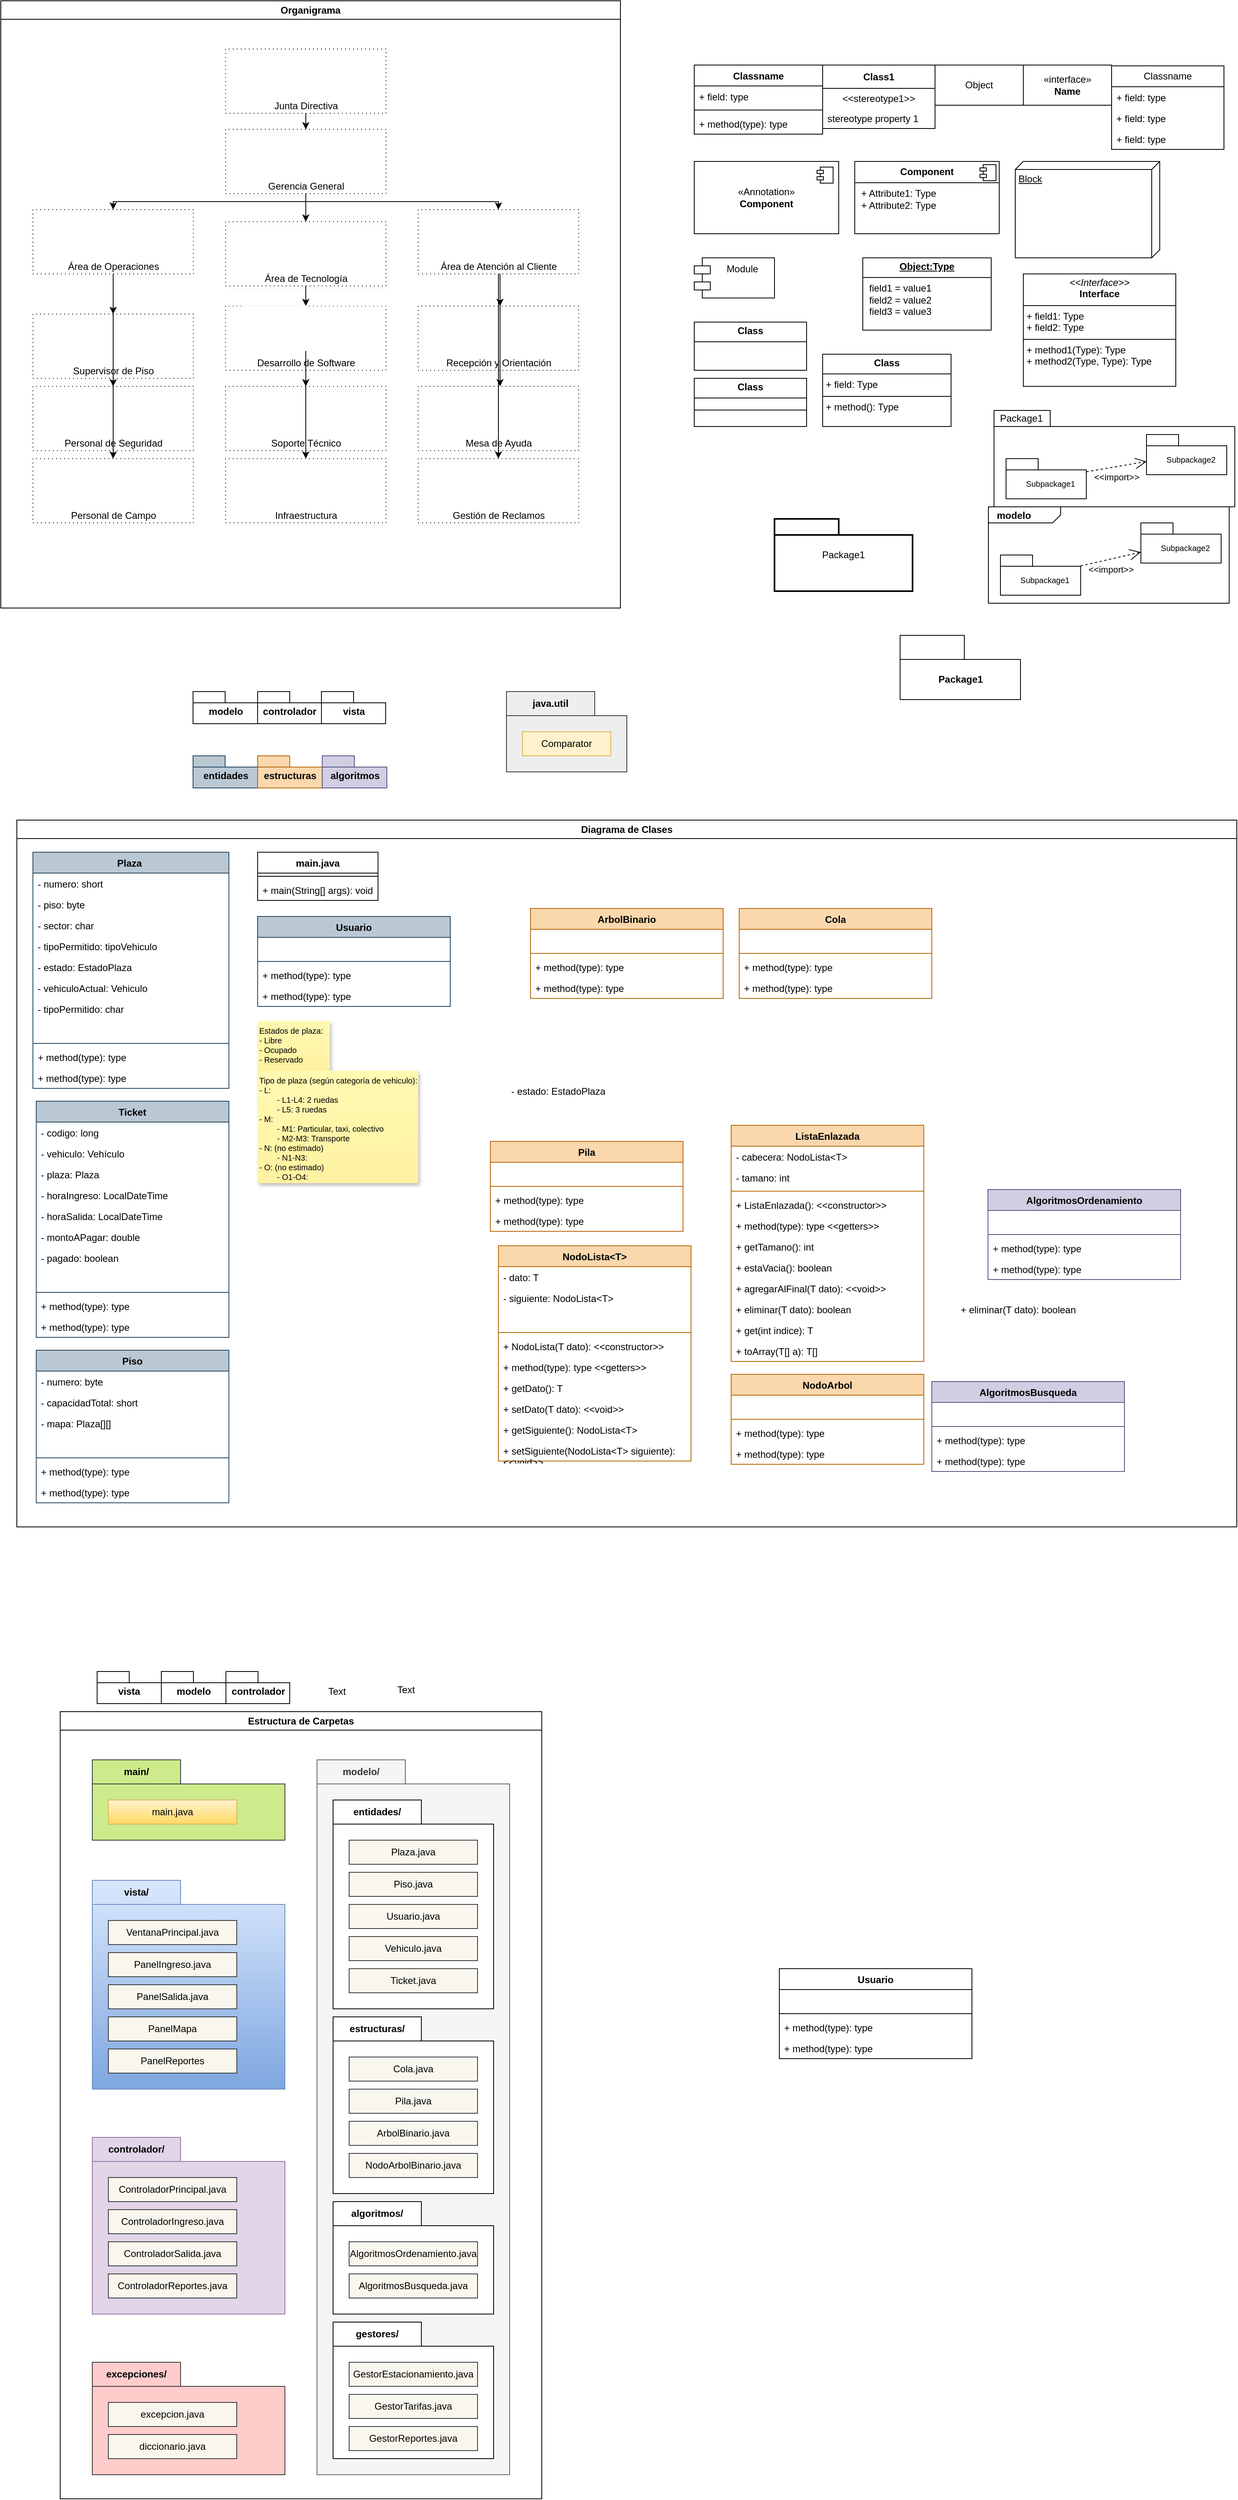 <mxfile version="28.2.3">
  <diagram name="Página-1" id="cIHU0dxXWqZWaOvObGlX">
    <mxGraphModel dx="4040" dy="3485" grid="1" gridSize="10" guides="1" tooltips="1" connect="1" arrows="1" fold="1" page="1" pageScale="1" pageWidth="827" pageHeight="1169" math="0" shadow="0">
      <root>
        <mxCell id="0" />
        <mxCell id="1" style="" parent="0" />
        <mxCell id="vrDfNK2nrc3gdXkp-nxU-1" value="Classname" style="swimlane;fontStyle=1;align=center;verticalAlign=top;childLayout=stackLayout;horizontal=1;startSize=26;horizontalStack=0;resizeParent=1;resizeParentMax=0;resizeLast=0;collapsible=1;marginBottom=0;whiteSpace=wrap;html=1;" parent="1" vertex="1">
          <mxGeometry x="904" y="-820" width="160" height="86" as="geometry" />
        </mxCell>
        <mxCell id="vrDfNK2nrc3gdXkp-nxU-2" value="+ field: type" style="text;strokeColor=none;fillColor=none;align=left;verticalAlign=top;spacingLeft=4;spacingRight=4;overflow=hidden;rotatable=0;points=[[0,0.5],[1,0.5]];portConstraint=eastwest;whiteSpace=wrap;html=1;" parent="vrDfNK2nrc3gdXkp-nxU-1" vertex="1">
          <mxGeometry y="26" width="160" height="26" as="geometry" />
        </mxCell>
        <mxCell id="vrDfNK2nrc3gdXkp-nxU-3" value="" style="line;strokeWidth=1;fillColor=none;align=left;verticalAlign=middle;spacingTop=-1;spacingLeft=3;spacingRight=3;rotatable=0;labelPosition=right;points=[];portConstraint=eastwest;strokeColor=inherit;" parent="vrDfNK2nrc3gdXkp-nxU-1" vertex="1">
          <mxGeometry y="52" width="160" height="8" as="geometry" />
        </mxCell>
        <mxCell id="vrDfNK2nrc3gdXkp-nxU-4" value="+ method(type): type" style="text;strokeColor=none;fillColor=none;align=left;verticalAlign=top;spacingLeft=4;spacingRight=4;overflow=hidden;rotatable=0;points=[[0,0.5],[1,0.5]];portConstraint=eastwest;whiteSpace=wrap;html=1;" parent="vrDfNK2nrc3gdXkp-nxU-1" vertex="1">
          <mxGeometry y="60" width="160" height="26" as="geometry" />
        </mxCell>
        <mxCell id="vrDfNK2nrc3gdXkp-nxU-5" value="Class1" style="swimlane;fontStyle=1;align=center;verticalAlign=middle;childLayout=stackLayout;horizontal=1;startSize=29;horizontalStack=0;resizeParent=1;resizeParentMax=0;resizeLast=0;collapsible=0;marginBottom=0;html=1;whiteSpace=wrap;" parent="1" vertex="1">
          <mxGeometry x="1064" y="-820" width="140" height="79" as="geometry" />
        </mxCell>
        <mxCell id="vrDfNK2nrc3gdXkp-nxU-6" value="&amp;lt;&amp;lt;stereotype1&amp;gt;&amp;gt;" style="text;html=1;strokeColor=none;fillColor=none;align=center;verticalAlign=middle;spacingLeft=4;spacingRight=4;overflow=hidden;rotatable=0;points=[[0,0.5],[1,0.5]];portConstraint=eastwest;whiteSpace=wrap;" parent="vrDfNK2nrc3gdXkp-nxU-5" vertex="1">
          <mxGeometry y="29" width="140" height="25" as="geometry" />
        </mxCell>
        <mxCell id="vrDfNK2nrc3gdXkp-nxU-7" value="stereotype property 1" style="text;html=1;strokeColor=none;fillColor=none;align=left;verticalAlign=middle;spacingLeft=4;spacingRight=4;overflow=hidden;rotatable=0;points=[[0,0.5],[1,0.5]];portConstraint=eastwest;whiteSpace=wrap;" parent="vrDfNK2nrc3gdXkp-nxU-5" vertex="1">
          <mxGeometry y="54" width="140" height="25" as="geometry" />
        </mxCell>
        <mxCell id="vrDfNK2nrc3gdXkp-nxU-9" value="Object" style="html=1;whiteSpace=wrap;" parent="1" vertex="1">
          <mxGeometry x="1204" y="-820" width="110" height="50" as="geometry" />
        </mxCell>
        <mxCell id="vrDfNK2nrc3gdXkp-nxU-10" value="&amp;laquo;interface&amp;raquo;&lt;br&gt;&lt;b&gt;Name&lt;/b&gt;" style="html=1;whiteSpace=wrap;" parent="1" vertex="1">
          <mxGeometry x="1314" y="-820" width="110" height="50" as="geometry" />
        </mxCell>
        <mxCell id="vrDfNK2nrc3gdXkp-nxU-11" value="Classname" style="swimlane;fontStyle=0;childLayout=stackLayout;horizontal=1;startSize=26;fillColor=none;horizontalStack=0;resizeParent=1;resizeParentMax=0;resizeLast=0;collapsible=1;marginBottom=0;whiteSpace=wrap;html=1;" parent="1" vertex="1">
          <mxGeometry x="1424" y="-819" width="140" height="104" as="geometry" />
        </mxCell>
        <mxCell id="vrDfNK2nrc3gdXkp-nxU-12" value="+ field: type" style="text;strokeColor=none;fillColor=none;align=left;verticalAlign=top;spacingLeft=4;spacingRight=4;overflow=hidden;rotatable=0;points=[[0,0.5],[1,0.5]];portConstraint=eastwest;whiteSpace=wrap;html=1;" parent="vrDfNK2nrc3gdXkp-nxU-11" vertex="1">
          <mxGeometry y="26" width="140" height="26" as="geometry" />
        </mxCell>
        <mxCell id="vrDfNK2nrc3gdXkp-nxU-13" value="+ field: type" style="text;strokeColor=none;fillColor=none;align=left;verticalAlign=top;spacingLeft=4;spacingRight=4;overflow=hidden;rotatable=0;points=[[0,0.5],[1,0.5]];portConstraint=eastwest;whiteSpace=wrap;html=1;" parent="vrDfNK2nrc3gdXkp-nxU-11" vertex="1">
          <mxGeometry y="52" width="140" height="26" as="geometry" />
        </mxCell>
        <mxCell id="vrDfNK2nrc3gdXkp-nxU-14" value="+ field: type" style="text;strokeColor=none;fillColor=none;align=left;verticalAlign=top;spacingLeft=4;spacingRight=4;overflow=hidden;rotatable=0;points=[[0,0.5],[1,0.5]];portConstraint=eastwest;whiteSpace=wrap;html=1;" parent="vrDfNK2nrc3gdXkp-nxU-11" vertex="1">
          <mxGeometry y="78" width="140" height="26" as="geometry" />
        </mxCell>
        <mxCell id="vrDfNK2nrc3gdXkp-nxU-16" value="&amp;laquo;Annotation&amp;raquo;&lt;br/&gt;&lt;b&gt;Component&lt;/b&gt;" style="html=1;dropTarget=0;whiteSpace=wrap;" parent="1" vertex="1">
          <mxGeometry x="904" y="-700" width="180" height="90" as="geometry" />
        </mxCell>
        <mxCell id="vrDfNK2nrc3gdXkp-nxU-17" value="" style="shape=module;jettyWidth=8;jettyHeight=4;" parent="vrDfNK2nrc3gdXkp-nxU-16" vertex="1">
          <mxGeometry x="1" width="20" height="20" relative="1" as="geometry">
            <mxPoint x="-27" y="7" as="offset" />
          </mxGeometry>
        </mxCell>
        <mxCell id="vrDfNK2nrc3gdXkp-nxU-18" value="&lt;p style=&quot;margin:0px;margin-top:6px;text-align:center;&quot;&gt;&lt;b&gt;Component&lt;/b&gt;&lt;/p&gt;&lt;hr size=&quot;1&quot; style=&quot;border-style:solid;&quot;/&gt;&lt;p style=&quot;margin:0px;margin-left:8px;&quot;&gt;+ Attribute1: Type&lt;br/&gt;+ Attribute2: Type&lt;/p&gt;" style="align=left;overflow=fill;html=1;dropTarget=0;whiteSpace=wrap;" parent="1" vertex="1">
          <mxGeometry x="1104" y="-700" width="180" height="90" as="geometry" />
        </mxCell>
        <mxCell id="vrDfNK2nrc3gdXkp-nxU-19" value="" style="shape=component;jettyWidth=8;jettyHeight=4;" parent="vrDfNK2nrc3gdXkp-nxU-18" vertex="1">
          <mxGeometry x="1" width="20" height="20" relative="1" as="geometry">
            <mxPoint x="-24" y="4" as="offset" />
          </mxGeometry>
        </mxCell>
        <mxCell id="vrDfNK2nrc3gdXkp-nxU-20" value="Block" style="verticalAlign=top;align=left;spacingTop=8;spacingLeft=2;spacingRight=12;shape=cube;size=10;direction=south;fontStyle=4;html=1;whiteSpace=wrap;" parent="1" vertex="1">
          <mxGeometry x="1304" y="-700" width="180" height="120" as="geometry" />
        </mxCell>
        <mxCell id="vrDfNK2nrc3gdXkp-nxU-21" value="Module" style="shape=module;align=left;spacingLeft=20;align=center;verticalAlign=top;whiteSpace=wrap;html=1;" parent="1" vertex="1">
          <mxGeometry x="904" y="-580" width="100" height="50" as="geometry" />
        </mxCell>
        <mxCell id="vrDfNK2nrc3gdXkp-nxU-22" value="modelo" style="shape=folder;fontStyle=1;spacingTop=10;tabWidth=40;tabHeight=14;tabPosition=left;html=1;whiteSpace=wrap;" parent="1" vertex="1">
          <mxGeometry x="240" y="1180" width="80.5" height="40" as="geometry" />
        </mxCell>
        <mxCell id="vrDfNK2nrc3gdXkp-nxU-23" value="&lt;p style=&quot;margin:0px;margin-top:4px;text-align:center;text-decoration:underline;&quot;&gt;&lt;b&gt;Object:Type&lt;/b&gt;&lt;/p&gt;&lt;hr size=&quot;1&quot; style=&quot;border-style:solid;&quot;/&gt;&lt;p style=&quot;margin:0px;margin-left:8px;&quot;&gt;field1 = value1&lt;br/&gt;field2 = value2&lt;br&gt;field3 = value3&lt;/p&gt;" style="verticalAlign=top;align=left;overflow=fill;html=1;whiteSpace=wrap;" parent="1" vertex="1">
          <mxGeometry x="1114" y="-580" width="160" height="90" as="geometry" />
        </mxCell>
        <mxCell id="vrDfNK2nrc3gdXkp-nxU-24" value="&lt;p style=&quot;margin:0px;margin-top:4px;text-align:center;&quot;&gt;&lt;b&gt;Class&lt;/b&gt;&lt;/p&gt;&lt;hr size=&quot;1&quot; style=&quot;border-style:solid;&quot;/&gt;&lt;div style=&quot;height:2px;&quot;&gt;&lt;/div&gt;" style="verticalAlign=top;align=left;overflow=fill;html=1;whiteSpace=wrap;" parent="1" vertex="1">
          <mxGeometry x="904" y="-500" width="140" height="60" as="geometry" />
        </mxCell>
        <mxCell id="vrDfNK2nrc3gdXkp-nxU-25" value="&lt;p style=&quot;margin:0px;margin-top:4px;text-align:center;&quot;&gt;&lt;b&gt;Class&lt;/b&gt;&lt;/p&gt;&lt;hr size=&quot;1&quot; style=&quot;border-style:solid;&quot;/&gt;&lt;div style=&quot;height:2px;&quot;&gt;&lt;/div&gt;&lt;hr size=&quot;1&quot; style=&quot;border-style:solid;&quot;/&gt;&lt;div style=&quot;height:2px;&quot;&gt;&lt;/div&gt;" style="verticalAlign=top;align=left;overflow=fill;html=1;whiteSpace=wrap;" parent="1" vertex="1">
          <mxGeometry x="904" y="-430" width="140" height="60" as="geometry" />
        </mxCell>
        <mxCell id="vrDfNK2nrc3gdXkp-nxU-26" value="&lt;p style=&quot;margin:0px;margin-top:4px;text-align:center;&quot;&gt;&lt;b&gt;Class&lt;/b&gt;&lt;/p&gt;&lt;hr size=&quot;1&quot; style=&quot;border-style:solid;&quot;/&gt;&lt;p style=&quot;margin:0px;margin-left:4px;&quot;&gt;+ field: Type&lt;/p&gt;&lt;hr size=&quot;1&quot; style=&quot;border-style:solid;&quot;/&gt;&lt;p style=&quot;margin:0px;margin-left:4px;&quot;&gt;+ method(): Type&lt;/p&gt;" style="verticalAlign=top;align=left;overflow=fill;html=1;whiteSpace=wrap;" parent="1" vertex="1">
          <mxGeometry x="1064" y="-460" width="160" height="90" as="geometry" />
        </mxCell>
        <mxCell id="vrDfNK2nrc3gdXkp-nxU-28" value="&lt;p style=&quot;margin:0px;margin-top:4px;text-align:center;&quot;&gt;&lt;i&gt;&amp;lt;&amp;lt;Interface&amp;gt;&amp;gt;&lt;/i&gt;&lt;br/&gt;&lt;b&gt;Interface&lt;/b&gt;&lt;/p&gt;&lt;hr size=&quot;1&quot; style=&quot;border-style:solid;&quot;/&gt;&lt;p style=&quot;margin:0px;margin-left:4px;&quot;&gt;+ field1: Type&lt;br/&gt;+ field2: Type&lt;/p&gt;&lt;hr size=&quot;1&quot; style=&quot;border-style:solid;&quot;/&gt;&lt;p style=&quot;margin:0px;margin-left:4px;&quot;&gt;+ method1(Type): Type&lt;br/&gt;+ method2(Type, Type): Type&lt;/p&gt;" style="verticalAlign=top;align=left;overflow=fill;html=1;whiteSpace=wrap;" parent="1" vertex="1">
          <mxGeometry x="1314" y="-560" width="190" height="140" as="geometry" />
        </mxCell>
        <mxCell id="vrDfNK2nrc3gdXkp-nxU-62" value="Package1" style="shape=folder;xSize=90;align=left;spacingLeft=10;align=left;verticalAlign=top;spacingLeft=5;spacingTop=-4;tabWidth=70;tabHeight=20;tabPosition=left;html=1;recursiveResize=0;" parent="1" vertex="1">
          <mxGeometry x="1277.5" y="-390" width="300" height="120" as="geometry" />
        </mxCell>
        <mxCell id="vrDfNK2nrc3gdXkp-nxU-63" value="&#xa;Subpackage1" style="strokeColor=inherit;fillColor=inherit;gradientColor=inherit;shape=folder;spacingLeft=10;tabWidth=40;tabHeight=14;tabPosition=left;fontSize=10;html=1;whiteSpace=wrap;" parent="vrDfNK2nrc3gdXkp-nxU-62" vertex="1">
          <mxGeometry x="15" y="60" width="100" height="50" as="geometry" />
        </mxCell>
        <mxCell id="vrDfNK2nrc3gdXkp-nxU-64" value="&#xa;Subpackage2" style="strokeColor=inherit;fillColor=inherit;gradientColor=inherit;shape=folder;spacingLeft=10;tabWidth=40;tabHeight=14;tabPosition=left;fontSize=10;html=1;whiteSpace=wrap;" parent="vrDfNK2nrc3gdXkp-nxU-62" vertex="1">
          <mxGeometry x="190" y="30" width="100" height="50" as="geometry" />
        </mxCell>
        <mxCell id="vrDfNK2nrc3gdXkp-nxU-65" value="&amp;lt;&amp;lt;import&amp;gt;&amp;gt;" style="strokeColor=inherit;fillColor=inherit;gradientColor=inherit;edgeStyle=none;endArrow=open;dashed=1;verticalAlign=top;labelBackgroundColor=none;endSize=12;html=1;rounded=0;" parent="vrDfNK2nrc3gdXkp-nxU-62" source="vrDfNK2nrc3gdXkp-nxU-63" target="vrDfNK2nrc3gdXkp-nxU-64" edge="1">
          <mxGeometry relative="1" as="geometry" />
        </mxCell>
        <mxCell id="vrDfNK2nrc3gdXkp-nxU-70" value="Package1" style="shape=folder;tabWidth=80;tabHeight=20;tabPosition=left;strokeWidth=2;html=1;whiteSpace=wrap;align=center;" parent="1" vertex="1">
          <mxGeometry x="1004" y="-255" width="172" height="90" as="geometry" />
        </mxCell>
        <mxCell id="vrDfNK2nrc3gdXkp-nxU-61" value="Package1" style="shape=folder;fontStyle=1;tabWidth=80;tabHeight=30;tabPosition=left;html=1;boundedLbl=1;whiteSpace=wrap;" parent="1" vertex="1">
          <mxGeometry x="1160.5" y="-110" width="150" height="80" as="geometry" />
        </mxCell>
        <mxCell id="vrDfNK2nrc3gdXkp-nxU-75" value="vista" style="shape=folder;fontStyle=1;spacingTop=10;tabWidth=40;tabHeight=14;tabPosition=left;html=1;whiteSpace=wrap;" parent="1" vertex="1">
          <mxGeometry x="160" y="1180" width="80" height="40" as="geometry" />
        </mxCell>
        <mxCell id="vrDfNK2nrc3gdXkp-nxU-76" value="controlador" style="shape=folder;fontStyle=1;spacingTop=10;tabWidth=40;tabHeight=14;tabPosition=left;html=1;whiteSpace=wrap;" parent="1" vertex="1">
          <mxGeometry x="320.5" y="1180" width="79.5" height="40" as="geometry" />
        </mxCell>
        <mxCell id="vrDfNK2nrc3gdXkp-nxU-77" value="&lt;p style=&quot;margin:0px;margin-top:4px;margin-left:10px;text-align:left;&quot;&gt;&lt;b&gt;modelo&lt;/b&gt;&lt;/p&gt;" style="html=1;shape=mxgraph.sysml.package;xSize=90;align=left;spacingLeft=10;overflow=fill;recursiveResize=0;" parent="1" vertex="1">
          <mxGeometry x="1270.5" y="-270" width="300" height="120" as="geometry" />
        </mxCell>
        <mxCell id="vrDfNK2nrc3gdXkp-nxU-78" value="&#xa;Subpackage1" style="strokeColor=inherit;fillColor=inherit;gradientColor=inherit;shape=folder;spacingLeft=10;tabWidth=40;tabHeight=14;tabPosition=left;fontSize=10;html=1;whiteSpace=wrap;" parent="vrDfNK2nrc3gdXkp-nxU-77" vertex="1">
          <mxGeometry x="15" y="60" width="100" height="50" as="geometry" />
        </mxCell>
        <mxCell id="vrDfNK2nrc3gdXkp-nxU-79" value="&#xa;Subpackage2" style="strokeColor=inherit;fillColor=inherit;gradientColor=inherit;shape=folder;spacingLeft=10;tabWidth=40;tabHeight=14;tabPosition=left;fontSize=10;html=1;whiteSpace=wrap;" parent="vrDfNK2nrc3gdXkp-nxU-77" vertex="1">
          <mxGeometry x="190" y="20" width="100" height="50" as="geometry" />
        </mxCell>
        <mxCell id="vrDfNK2nrc3gdXkp-nxU-80" value="&amp;lt;&amp;lt;import&amp;gt;&amp;gt;" style="strokeColor=inherit;fillColor=inherit;gradientColor=inherit;edgeStyle=none;endArrow=open;dashed=1;verticalAlign=top;labelBackgroundColor=none;endSize=12;html=1;rounded=0;" parent="vrDfNK2nrc3gdXkp-nxU-77" source="vrDfNK2nrc3gdXkp-nxU-78" target="vrDfNK2nrc3gdXkp-nxU-79" edge="1">
          <mxGeometry relative="1" as="geometry" />
        </mxCell>
        <mxCell id="wcQ3GJ2d_ISAX4huMk6m-1" value="Organigrama" style="swimlane;whiteSpace=wrap;html=1;" parent="1" vertex="1">
          <mxGeometry x="40" y="-900" width="772" height="756" as="geometry" />
        </mxCell>
        <mxCell id="wcQ3GJ2d_ISAX4huMk6m-113" style="edgeStyle=elbowEdgeStyle;rounded=0;orthogonalLoop=1;jettySize=auto;html=1;entryX=0.5;entryY=0;entryDx=0;entryDy=0;elbow=vertical;" parent="wcQ3GJ2d_ISAX4huMk6m-1" source="wcQ3GJ2d_ISAX4huMk6m-12" target="wcQ3GJ2d_ISAX4huMk6m-31" edge="1">
          <mxGeometry relative="1" as="geometry" />
        </mxCell>
        <mxCell id="wcQ3GJ2d_ISAX4huMk6m-115" style="edgeStyle=elbowEdgeStyle;rounded=0;orthogonalLoop=1;jettySize=auto;html=1;elbow=vertical;entryX=0.5;entryY=0;entryDx=0;entryDy=0;" parent="wcQ3GJ2d_ISAX4huMk6m-1" source="wcQ3GJ2d_ISAX4huMk6m-12" target="wcQ3GJ2d_ISAX4huMk6m-37" edge="1">
          <mxGeometry relative="1" as="geometry">
            <mxPoint x="650" y="240" as="targetPoint" />
          </mxGeometry>
        </mxCell>
        <mxCell id="wcQ3GJ2d_ISAX4huMk6m-12" value="" style="swimlane;startSize=0;rounded=1;arcSize=50;glass=0;strokeColor=default;shadow=1;swimlaneLine=0;dashed=1;dashPattern=1 4;" parent="wcQ3GJ2d_ISAX4huMk6m-1" vertex="1">
          <mxGeometry x="280" y="160" width="200" height="80" as="geometry">
            <mxRectangle x="280" y="180" width="50" height="40" as="alternateBounds" />
          </mxGeometry>
        </mxCell>
        <mxCell id="wcQ3GJ2d_ISAX4huMk6m-13" value="Gerencia General" style="text;html=1;align=center;verticalAlign=bottom;resizable=0;points=[];autosize=1;strokeColor=none;fillColor=none;" parent="wcQ3GJ2d_ISAX4huMk6m-12" vertex="1">
          <mxGeometry x="40" y="50" width="120" height="30" as="geometry" />
        </mxCell>
        <mxCell id="wcQ3GJ2d_ISAX4huMk6m-7" value="" style="shape=image;html=1;verticalAlign=top;verticalLabelPosition=bottom;labelBackgroundColor=#ffffff;imageAspect=0;aspect=fixed;image=https://icons.diagrams.net/icon-cache1/Ionicons-2627/icon-person-stalker-1371.svg;clipPath=inset(12% 6.33% 28.33% 6%);" parent="wcQ3GJ2d_ISAX4huMk6m-12" vertex="1">
          <mxGeometry x="20" width="82" height="55.808" as="geometry" />
        </mxCell>
        <mxCell id="wcQ3GJ2d_ISAX4huMk6m-6" value="" style="shape=image;html=1;verticalAlign=top;verticalLabelPosition=bottom;labelBackgroundColor=#ffffff;imageAspect=0;aspect=fixed;image=https://icons.diagrams.net/icon-cache1/Ionicons-2627/icon-ios7-person-1293.svg;clipPath=inset(18.33% 18.67% 18.67% 18.33%);" parent="wcQ3GJ2d_ISAX4huMk6m-12" vertex="1">
          <mxGeometry x="120" y="10" width="45.81" height="45.81" as="geometry" />
        </mxCell>
        <mxCell id="wcQ3GJ2d_ISAX4huMk6m-5" value=" " style="shape=image;html=1;verticalAlign=top;verticalLabelPosition=bottom;labelBackgroundColor=#ffffff;imageAspect=0;aspect=fixed;image=https://icons.diagrams.net/icon-cache1/Ionicons-2627/icon-person-1372.svg;clipPath=inset(12% 12.33% 12.33% 12%);" parent="wcQ3GJ2d_ISAX4huMk6m-12" vertex="1">
          <mxGeometry x="89.5" y="10" width="45.81" height="45.81" as="geometry" />
        </mxCell>
        <mxCell id="wcQ3GJ2d_ISAX4huMk6m-14" value=" " style="shape=image;html=1;verticalAlign=top;verticalLabelPosition=bottom;labelBackgroundColor=#ffffff;imageAspect=0;aspect=fixed;image=https://icons.diagrams.net/icon-cache1/Ionicons-2627/icon-person-1372.svg;clipPath=inset(12% 12.33% 12.33% 12%);" parent="wcQ3GJ2d_ISAX4huMk6m-12" vertex="1">
          <mxGeometry x="150" y="10" width="45.81" height="45.81" as="geometry" />
        </mxCell>
        <mxCell id="wcQ3GJ2d_ISAX4huMk6m-15" value="" style="swimlane;startSize=0;rounded=1;arcSize=50;glass=0;strokeColor=default;shadow=1;swimlaneLine=0;dashed=1;dashPattern=1 4;" parent="wcQ3GJ2d_ISAX4huMk6m-1" vertex="1">
          <mxGeometry x="280" y="60" width="200" height="80" as="geometry">
            <mxRectangle x="280" y="180" width="50" height="40" as="alternateBounds" />
          </mxGeometry>
        </mxCell>
        <mxCell id="wcQ3GJ2d_ISAX4huMk6m-16" value="Junta Directiva" style="text;html=1;align=center;verticalAlign=bottom;resizable=0;points=[];autosize=1;strokeColor=none;fillColor=none;" parent="wcQ3GJ2d_ISAX4huMk6m-15" vertex="1">
          <mxGeometry x="49.99" y="50" width="100" height="30" as="geometry" />
        </mxCell>
        <mxCell id="wcQ3GJ2d_ISAX4huMk6m-21" value="" style="shape=image;html=1;verticalAlign=top;verticalLabelPosition=bottom;labelBackgroundColor=#ffffff;imageAspect=0;aspect=fixed;image=https://icons.diagrams.net/icon-cache1/Ionicons-2627/icon-ios7-person-1293.svg;clipPath=inset(18.33% 18.67% 18.67% 18.33%);" parent="wcQ3GJ2d_ISAX4huMk6m-15" vertex="1">
          <mxGeometry x="72.09" width="55.81" height="55.81" as="geometry" />
        </mxCell>
        <mxCell id="wcQ3GJ2d_ISAX4huMk6m-22" value=" " style="shape=image;html=1;verticalAlign=top;verticalLabelPosition=bottom;labelBackgroundColor=#ffffff;imageAspect=0;aspect=fixed;image=https://icons.diagrams.net/icon-cache1/Ionicons-2627/icon-person-1372.svg;clipPath=inset(12% 12.33% 12.33% 12%);" parent="wcQ3GJ2d_ISAX4huMk6m-15" vertex="1">
          <mxGeometry x="30" width="55.81" height="55.81" as="geometry" />
        </mxCell>
        <mxCell id="wcQ3GJ2d_ISAX4huMk6m-23" value=" " style="shape=image;html=1;verticalAlign=top;verticalLabelPosition=bottom;labelBackgroundColor=#ffffff;imageAspect=0;aspect=fixed;image=https://icons.diagrams.net/icon-cache1/Ionicons-2627/icon-person-1372.svg;clipPath=inset(12% 12.33% 12.33% 12%);" parent="wcQ3GJ2d_ISAX4huMk6m-15" vertex="1">
          <mxGeometry x="120" width="55.81" height="55.81" as="geometry" />
        </mxCell>
        <mxCell id="wcQ3GJ2d_ISAX4huMk6m-110" style="edgeStyle=elbowEdgeStyle;rounded=0;orthogonalLoop=1;jettySize=auto;html=1;entryX=0.5;entryY=0;entryDx=0;entryDy=0;" parent="wcQ3GJ2d_ISAX4huMk6m-1" source="wcQ3GJ2d_ISAX4huMk6m-24" target="wcQ3GJ2d_ISAX4huMk6m-62" edge="1">
          <mxGeometry relative="1" as="geometry" />
        </mxCell>
        <mxCell id="wcQ3GJ2d_ISAX4huMk6m-111" style="edgeStyle=elbowEdgeStyle;rounded=0;orthogonalLoop=1;jettySize=auto;html=1;entryX=0.5;entryY=0;entryDx=0;entryDy=0;" parent="wcQ3GJ2d_ISAX4huMk6m-1" source="wcQ3GJ2d_ISAX4huMk6m-24" target="wcQ3GJ2d_ISAX4huMk6m-68" edge="1">
          <mxGeometry relative="1" as="geometry" />
        </mxCell>
        <mxCell id="wcQ3GJ2d_ISAX4huMk6m-112" style="edgeStyle=elbowEdgeStyle;rounded=0;orthogonalLoop=1;jettySize=auto;html=1;entryX=0.5;entryY=0;entryDx=0;entryDy=0;" parent="wcQ3GJ2d_ISAX4huMk6m-1" source="wcQ3GJ2d_ISAX4huMk6m-24" target="wcQ3GJ2d_ISAX4huMk6m-74" edge="1">
          <mxGeometry relative="1" as="geometry" />
        </mxCell>
        <mxCell id="wcQ3GJ2d_ISAX4huMk6m-24" value="" style="swimlane;startSize=0;rounded=1;arcSize=50;glass=0;strokeColor=default;shadow=1;swimlaneLine=0;dashed=1;dashPattern=1 4;" parent="wcQ3GJ2d_ISAX4huMk6m-1" vertex="1">
          <mxGeometry x="280" y="275" width="200" height="80" as="geometry">
            <mxRectangle x="280" y="180" width="50" height="40" as="alternateBounds" />
          </mxGeometry>
        </mxCell>
        <mxCell id="wcQ3GJ2d_ISAX4huMk6m-25" value="Área de Tecnología" style="text;html=1;align=center;verticalAlign=bottom;resizable=0;points=[];autosize=1;strokeColor=none;fillColor=none;" parent="wcQ3GJ2d_ISAX4huMk6m-24" vertex="1">
          <mxGeometry x="35" y="50" width="130" height="30" as="geometry" />
        </mxCell>
        <mxCell id="wcQ3GJ2d_ISAX4huMk6m-26" value="" style="shape=image;html=1;verticalAlign=top;verticalLabelPosition=bottom;labelBackgroundColor=#ffffff;imageAspect=0;aspect=fixed;image=https://icons.diagrams.net/icon-cache1/Ionicons-2627/icon-person-stalker-1371.svg;clipPath=inset(12% 6.33% 28.33% 6%);" parent="wcQ3GJ2d_ISAX4huMk6m-24" vertex="1">
          <mxGeometry x="20" width="82" height="55.808" as="geometry" />
        </mxCell>
        <mxCell id="wcQ3GJ2d_ISAX4huMk6m-27" value="" style="shape=image;html=1;verticalAlign=top;verticalLabelPosition=bottom;labelBackgroundColor=#ffffff;imageAspect=0;aspect=fixed;image=https://icons.diagrams.net/icon-cache1/Ionicons-2627/icon-ios7-person-1293.svg;clipPath=inset(18.33% 18.67% 18.67% 18.33%);" parent="wcQ3GJ2d_ISAX4huMk6m-24" vertex="1">
          <mxGeometry x="120" y="10" width="45.81" height="45.81" as="geometry" />
        </mxCell>
        <mxCell id="wcQ3GJ2d_ISAX4huMk6m-28" value=" " style="shape=image;html=1;verticalAlign=top;verticalLabelPosition=bottom;labelBackgroundColor=#ffffff;imageAspect=0;aspect=fixed;image=https://icons.diagrams.net/icon-cache1/Ionicons-2627/icon-person-1372.svg;clipPath=inset(12% 12.33% 12.33% 12%);" parent="wcQ3GJ2d_ISAX4huMk6m-24" vertex="1">
          <mxGeometry x="89.5" y="10" width="45.81" height="45.81" as="geometry" />
        </mxCell>
        <mxCell id="wcQ3GJ2d_ISAX4huMk6m-29" value=" " style="shape=image;html=1;verticalAlign=top;verticalLabelPosition=bottom;labelBackgroundColor=#ffffff;imageAspect=0;aspect=fixed;image=https://icons.diagrams.net/icon-cache1/Ionicons-2627/icon-person-1372.svg;clipPath=inset(12% 12.33% 12.33% 12%);" parent="wcQ3GJ2d_ISAX4huMk6m-24" vertex="1">
          <mxGeometry x="150" y="10" width="45.81" height="45.81" as="geometry" />
        </mxCell>
        <mxCell id="wcQ3GJ2d_ISAX4huMk6m-116" style="edgeStyle=elbowEdgeStyle;rounded=0;orthogonalLoop=1;jettySize=auto;html=1;entryX=0.5;entryY=0;entryDx=0;entryDy=0;" parent="wcQ3GJ2d_ISAX4huMk6m-1" source="wcQ3GJ2d_ISAX4huMk6m-31" target="wcQ3GJ2d_ISAX4huMk6m-44" edge="1">
          <mxGeometry relative="1" as="geometry" />
        </mxCell>
        <mxCell id="wcQ3GJ2d_ISAX4huMk6m-118" style="edgeStyle=elbowEdgeStyle;rounded=0;orthogonalLoop=1;jettySize=auto;html=1;entryX=0.5;entryY=0;entryDx=0;entryDy=0;" parent="wcQ3GJ2d_ISAX4huMk6m-1" source="wcQ3GJ2d_ISAX4huMk6m-31" target="wcQ3GJ2d_ISAX4huMk6m-50" edge="1">
          <mxGeometry relative="1" as="geometry" />
        </mxCell>
        <mxCell id="wcQ3GJ2d_ISAX4huMk6m-121" style="edgeStyle=elbowEdgeStyle;rounded=0;orthogonalLoop=1;jettySize=auto;html=1;entryX=0.5;entryY=0;entryDx=0;entryDy=0;" parent="wcQ3GJ2d_ISAX4huMk6m-1" source="wcQ3GJ2d_ISAX4huMk6m-31" target="wcQ3GJ2d_ISAX4huMk6m-56" edge="1">
          <mxGeometry relative="1" as="geometry" />
        </mxCell>
        <mxCell id="wcQ3GJ2d_ISAX4huMk6m-31" value="" style="swimlane;startSize=0;rounded=1;arcSize=50;glass=0;strokeColor=default;shadow=1;swimlaneLine=0;dashed=1;dashPattern=1 4;" parent="wcQ3GJ2d_ISAX4huMk6m-1" vertex="1">
          <mxGeometry x="40" y="260" width="200" height="80" as="geometry">
            <mxRectangle x="280" y="180" width="50" height="40" as="alternateBounds" />
          </mxGeometry>
        </mxCell>
        <mxCell id="wcQ3GJ2d_ISAX4huMk6m-32" value="Área de Operaciones" style="text;html=1;align=center;verticalAlign=bottom;resizable=0;points=[];autosize=1;strokeColor=none;fillColor=none;" parent="wcQ3GJ2d_ISAX4huMk6m-31" vertex="1">
          <mxGeometry x="30" y="50" width="140" height="30" as="geometry" />
        </mxCell>
        <mxCell id="wcQ3GJ2d_ISAX4huMk6m-33" value="" style="shape=image;html=1;verticalAlign=top;verticalLabelPosition=bottom;labelBackgroundColor=#ffffff;imageAspect=0;aspect=fixed;image=https://icons.diagrams.net/icon-cache1/Ionicons-2627/icon-person-stalker-1371.svg;clipPath=inset(12% 6.33% 28.33% 6%);" parent="wcQ3GJ2d_ISAX4huMk6m-31" vertex="1">
          <mxGeometry x="20" width="82" height="55.808" as="geometry" />
        </mxCell>
        <mxCell id="wcQ3GJ2d_ISAX4huMk6m-34" value="" style="shape=image;html=1;verticalAlign=top;verticalLabelPosition=bottom;labelBackgroundColor=#ffffff;imageAspect=0;aspect=fixed;image=https://icons.diagrams.net/icon-cache1/Ionicons-2627/icon-ios7-person-1293.svg;clipPath=inset(18.33% 18.67% 18.67% 18.33%);" parent="wcQ3GJ2d_ISAX4huMk6m-31" vertex="1">
          <mxGeometry x="120" y="10" width="45.81" height="45.81" as="geometry" />
        </mxCell>
        <mxCell id="wcQ3GJ2d_ISAX4huMk6m-35" value=" " style="shape=image;html=1;verticalAlign=top;verticalLabelPosition=bottom;labelBackgroundColor=#ffffff;imageAspect=0;aspect=fixed;image=https://icons.diagrams.net/icon-cache1/Ionicons-2627/icon-person-1372.svg;clipPath=inset(12% 12.33% 12.33% 12%);" parent="wcQ3GJ2d_ISAX4huMk6m-31" vertex="1">
          <mxGeometry x="89.5" y="10" width="45.81" height="45.81" as="geometry" />
        </mxCell>
        <mxCell id="wcQ3GJ2d_ISAX4huMk6m-36" value=" " style="shape=image;html=1;verticalAlign=top;verticalLabelPosition=bottom;labelBackgroundColor=#ffffff;imageAspect=0;aspect=fixed;image=https://icons.diagrams.net/icon-cache1/Ionicons-2627/icon-person-1372.svg;clipPath=inset(12% 12.33% 12.33% 12%);" parent="wcQ3GJ2d_ISAX4huMk6m-31" vertex="1">
          <mxGeometry x="150" y="10" width="45.81" height="45.81" as="geometry" />
        </mxCell>
        <mxCell id="wcQ3GJ2d_ISAX4huMk6m-125" style="edgeStyle=elbowEdgeStyle;rounded=0;orthogonalLoop=1;jettySize=auto;html=1;entryX=1;entryY=0;entryDx=0;entryDy=0;" parent="wcQ3GJ2d_ISAX4huMk6m-1" source="wcQ3GJ2d_ISAX4huMk6m-37" target="wcQ3GJ2d_ISAX4huMk6m-88" edge="1">
          <mxGeometry relative="1" as="geometry" />
        </mxCell>
        <mxCell id="wcQ3GJ2d_ISAX4huMk6m-126" style="edgeStyle=elbowEdgeStyle;rounded=0;orthogonalLoop=1;jettySize=auto;html=1;entryX=1;entryY=0;entryDx=0;entryDy=0;" parent="wcQ3GJ2d_ISAX4huMk6m-1" source="wcQ3GJ2d_ISAX4huMk6m-37" target="wcQ3GJ2d_ISAX4huMk6m-82" edge="1">
          <mxGeometry relative="1" as="geometry" />
        </mxCell>
        <mxCell id="wcQ3GJ2d_ISAX4huMk6m-37" value="" style="swimlane;startSize=0;rounded=1;arcSize=50;glass=0;strokeColor=default;shadow=1;swimlaneLine=0;dashed=1;dashPattern=1 4;" parent="wcQ3GJ2d_ISAX4huMk6m-1" vertex="1">
          <mxGeometry x="520" y="260" width="200" height="80" as="geometry">
            <mxRectangle x="280" y="180" width="50" height="40" as="alternateBounds" />
          </mxGeometry>
        </mxCell>
        <mxCell id="wcQ3GJ2d_ISAX4huMk6m-38" value="Área de Atención al Cliente" style="text;html=1;align=center;verticalAlign=bottom;resizable=0;points=[];autosize=1;strokeColor=none;fillColor=none;" parent="wcQ3GJ2d_ISAX4huMk6m-37" vertex="1">
          <mxGeometry x="15" y="50" width="170" height="30" as="geometry" />
        </mxCell>
        <mxCell id="wcQ3GJ2d_ISAX4huMk6m-39" value="" style="shape=image;html=1;verticalAlign=top;verticalLabelPosition=bottom;labelBackgroundColor=#ffffff;imageAspect=0;aspect=fixed;image=https://icons.diagrams.net/icon-cache1/Ionicons-2627/icon-person-stalker-1371.svg;clipPath=inset(12% 6.33% 28.33% 6%);" parent="wcQ3GJ2d_ISAX4huMk6m-37" vertex="1">
          <mxGeometry x="20" width="82" height="55.808" as="geometry" />
        </mxCell>
        <mxCell id="wcQ3GJ2d_ISAX4huMk6m-40" value="" style="shape=image;html=1;verticalAlign=top;verticalLabelPosition=bottom;labelBackgroundColor=#ffffff;imageAspect=0;aspect=fixed;image=https://icons.diagrams.net/icon-cache1/Ionicons-2627/icon-ios7-person-1293.svg;clipPath=inset(18.33% 18.67% 18.67% 18.33%);" parent="wcQ3GJ2d_ISAX4huMk6m-37" vertex="1">
          <mxGeometry x="120" y="10" width="45.81" height="45.81" as="geometry" />
        </mxCell>
        <mxCell id="wcQ3GJ2d_ISAX4huMk6m-41" value=" " style="shape=image;html=1;verticalAlign=top;verticalLabelPosition=bottom;labelBackgroundColor=#ffffff;imageAspect=0;aspect=fixed;image=https://icons.diagrams.net/icon-cache1/Ionicons-2627/icon-person-1372.svg;clipPath=inset(12% 12.33% 12.33% 12%);" parent="wcQ3GJ2d_ISAX4huMk6m-37" vertex="1">
          <mxGeometry x="89.5" y="10" width="45.81" height="45.81" as="geometry" />
        </mxCell>
        <mxCell id="wcQ3GJ2d_ISAX4huMk6m-42" value=" " style="shape=image;html=1;verticalAlign=top;verticalLabelPosition=bottom;labelBackgroundColor=#ffffff;imageAspect=0;aspect=fixed;image=https://icons.diagrams.net/icon-cache1/Ionicons-2627/icon-person-1372.svg;clipPath=inset(12% 12.33% 12.33% 12%);" parent="wcQ3GJ2d_ISAX4huMk6m-37" vertex="1">
          <mxGeometry x="150" y="10" width="45.81" height="45.81" as="geometry" />
        </mxCell>
        <mxCell id="wcQ3GJ2d_ISAX4huMk6m-44" value="" style="swimlane;startSize=0;rounded=1;arcSize=50;glass=0;strokeColor=default;shadow=1;swimlaneLine=0;dashed=1;dashPattern=1 4;" parent="wcQ3GJ2d_ISAX4huMk6m-1" vertex="1">
          <mxGeometry x="40" y="390" width="200" height="80" as="geometry">
            <mxRectangle x="280" y="180" width="50" height="40" as="alternateBounds" />
          </mxGeometry>
        </mxCell>
        <mxCell id="wcQ3GJ2d_ISAX4huMk6m-45" value="Supervisor de Piso" style="text;html=1;align=center;verticalAlign=bottom;resizable=0;points=[];autosize=1;strokeColor=none;fillColor=none;" parent="wcQ3GJ2d_ISAX4huMk6m-44" vertex="1">
          <mxGeometry x="40" y="50" width="120" height="30" as="geometry" />
        </mxCell>
        <mxCell id="wcQ3GJ2d_ISAX4huMk6m-46" value="" style="shape=image;html=1;verticalAlign=top;verticalLabelPosition=bottom;labelBackgroundColor=#ffffff;imageAspect=0;aspect=fixed;image=https://icons.diagrams.net/icon-cache1/Ionicons-2627/icon-person-stalker-1371.svg;clipPath=inset(12% 6.33% 28.33% 6%);" parent="wcQ3GJ2d_ISAX4huMk6m-44" vertex="1">
          <mxGeometry x="20" width="82" height="55.808" as="geometry" />
        </mxCell>
        <mxCell id="wcQ3GJ2d_ISAX4huMk6m-47" value="" style="shape=image;html=1;verticalAlign=top;verticalLabelPosition=bottom;labelBackgroundColor=#ffffff;imageAspect=0;aspect=fixed;image=https://icons.diagrams.net/icon-cache1/Ionicons-2627/icon-ios7-person-1293.svg;clipPath=inset(18.33% 18.67% 18.67% 18.33%);" parent="wcQ3GJ2d_ISAX4huMk6m-44" vertex="1">
          <mxGeometry x="120" y="10" width="45.81" height="45.81" as="geometry" />
        </mxCell>
        <mxCell id="wcQ3GJ2d_ISAX4huMk6m-48" value=" " style="shape=image;html=1;verticalAlign=top;verticalLabelPosition=bottom;labelBackgroundColor=#ffffff;imageAspect=0;aspect=fixed;image=https://icons.diagrams.net/icon-cache1/Ionicons-2627/icon-person-1372.svg;clipPath=inset(12% 12.33% 12.33% 12%);" parent="wcQ3GJ2d_ISAX4huMk6m-44" vertex="1">
          <mxGeometry x="89.5" y="10" width="45.81" height="45.81" as="geometry" />
        </mxCell>
        <mxCell id="wcQ3GJ2d_ISAX4huMk6m-49" value=" " style="shape=image;html=1;verticalAlign=top;verticalLabelPosition=bottom;labelBackgroundColor=#ffffff;imageAspect=0;aspect=fixed;image=https://icons.diagrams.net/icon-cache1/Ionicons-2627/icon-person-1372.svg;clipPath=inset(12% 12.33% 12.33% 12%);" parent="wcQ3GJ2d_ISAX4huMk6m-44" vertex="1">
          <mxGeometry x="150" y="10" width="45.81" height="45.81" as="geometry" />
        </mxCell>
        <mxCell id="wcQ3GJ2d_ISAX4huMk6m-50" value="" style="swimlane;startSize=0;rounded=1;arcSize=50;glass=0;strokeColor=default;shadow=1;swimlaneLine=0;dashed=1;dashPattern=1 4;" parent="wcQ3GJ2d_ISAX4huMk6m-1" vertex="1">
          <mxGeometry x="40" y="480" width="200" height="80" as="geometry">
            <mxRectangle x="280" y="180" width="50" height="40" as="alternateBounds" />
          </mxGeometry>
        </mxCell>
        <mxCell id="wcQ3GJ2d_ISAX4huMk6m-51" value="Personal de Seguridad" style="text;html=1;align=center;verticalAlign=bottom;resizable=0;points=[];autosize=1;strokeColor=none;fillColor=none;" parent="wcQ3GJ2d_ISAX4huMk6m-50" vertex="1">
          <mxGeometry x="25" y="50" width="150" height="30" as="geometry" />
        </mxCell>
        <mxCell id="wcQ3GJ2d_ISAX4huMk6m-52" value="" style="shape=image;html=1;verticalAlign=top;verticalLabelPosition=bottom;labelBackgroundColor=#ffffff;imageAspect=0;aspect=fixed;image=https://icons.diagrams.net/icon-cache1/Ionicons-2627/icon-person-stalker-1371.svg;clipPath=inset(12% 6.33% 28.33% 6%);" parent="wcQ3GJ2d_ISAX4huMk6m-50" vertex="1">
          <mxGeometry x="20" width="82" height="55.808" as="geometry" />
        </mxCell>
        <mxCell id="wcQ3GJ2d_ISAX4huMk6m-53" value="" style="shape=image;html=1;verticalAlign=top;verticalLabelPosition=bottom;labelBackgroundColor=#ffffff;imageAspect=0;aspect=fixed;image=https://icons.diagrams.net/icon-cache1/Ionicons-2627/icon-ios7-person-1293.svg;clipPath=inset(18.33% 18.67% 18.67% 18.33%);" parent="wcQ3GJ2d_ISAX4huMk6m-50" vertex="1">
          <mxGeometry x="120" y="10" width="45.81" height="45.81" as="geometry" />
        </mxCell>
        <mxCell id="wcQ3GJ2d_ISAX4huMk6m-54" value=" " style="shape=image;html=1;verticalAlign=top;verticalLabelPosition=bottom;labelBackgroundColor=#ffffff;imageAspect=0;aspect=fixed;image=https://icons.diagrams.net/icon-cache1/Ionicons-2627/icon-person-1372.svg;clipPath=inset(12% 12.33% 12.33% 12%);" parent="wcQ3GJ2d_ISAX4huMk6m-50" vertex="1">
          <mxGeometry x="89.5" y="10" width="45.81" height="45.81" as="geometry" />
        </mxCell>
        <mxCell id="wcQ3GJ2d_ISAX4huMk6m-55" value=" " style="shape=image;html=1;verticalAlign=top;verticalLabelPosition=bottom;labelBackgroundColor=#ffffff;imageAspect=0;aspect=fixed;image=https://icons.diagrams.net/icon-cache1/Ionicons-2627/icon-person-1372.svg;clipPath=inset(12% 12.33% 12.33% 12%);" parent="wcQ3GJ2d_ISAX4huMk6m-50" vertex="1">
          <mxGeometry x="150" y="10" width="45.81" height="45.81" as="geometry" />
        </mxCell>
        <mxCell id="wcQ3GJ2d_ISAX4huMk6m-56" value="" style="swimlane;startSize=0;rounded=1;arcSize=50;glass=0;strokeColor=default;shadow=1;swimlaneLine=0;dashed=1;dashPattern=1 4;" parent="wcQ3GJ2d_ISAX4huMk6m-1" vertex="1">
          <mxGeometry x="40" y="570" width="200" height="80" as="geometry">
            <mxRectangle x="280" y="180" width="50" height="40" as="alternateBounds" />
          </mxGeometry>
        </mxCell>
        <mxCell id="wcQ3GJ2d_ISAX4huMk6m-57" value="Personal de Campo" style="text;html=1;align=center;verticalAlign=bottom;resizable=0;points=[];autosize=1;strokeColor=none;fillColor=none;" parent="wcQ3GJ2d_ISAX4huMk6m-56" vertex="1">
          <mxGeometry x="35" y="50" width="130" height="30" as="geometry" />
        </mxCell>
        <mxCell id="wcQ3GJ2d_ISAX4huMk6m-58" value="" style="shape=image;html=1;verticalAlign=top;verticalLabelPosition=bottom;labelBackgroundColor=#ffffff;imageAspect=0;aspect=fixed;image=https://icons.diagrams.net/icon-cache1/Ionicons-2627/icon-person-stalker-1371.svg;clipPath=inset(12% 6.33% 28.33% 6%);" parent="wcQ3GJ2d_ISAX4huMk6m-56" vertex="1">
          <mxGeometry x="20" width="82" height="55.808" as="geometry" />
        </mxCell>
        <mxCell id="wcQ3GJ2d_ISAX4huMk6m-59" value="" style="shape=image;html=1;verticalAlign=top;verticalLabelPosition=bottom;labelBackgroundColor=#ffffff;imageAspect=0;aspect=fixed;image=https://icons.diagrams.net/icon-cache1/Ionicons-2627/icon-ios7-person-1293.svg;clipPath=inset(18.33% 18.67% 18.67% 18.33%);" parent="wcQ3GJ2d_ISAX4huMk6m-56" vertex="1">
          <mxGeometry x="120" y="10" width="45.81" height="45.81" as="geometry" />
        </mxCell>
        <mxCell id="wcQ3GJ2d_ISAX4huMk6m-60" value=" " style="shape=image;html=1;verticalAlign=top;verticalLabelPosition=bottom;labelBackgroundColor=#ffffff;imageAspect=0;aspect=fixed;image=https://icons.diagrams.net/icon-cache1/Ionicons-2627/icon-person-1372.svg;clipPath=inset(12% 12.33% 12.33% 12%);" parent="wcQ3GJ2d_ISAX4huMk6m-56" vertex="1">
          <mxGeometry x="89.5" y="10" width="45.81" height="45.81" as="geometry" />
        </mxCell>
        <mxCell id="wcQ3GJ2d_ISAX4huMk6m-61" value=" " style="shape=image;html=1;verticalAlign=top;verticalLabelPosition=bottom;labelBackgroundColor=#ffffff;imageAspect=0;aspect=fixed;image=https://icons.diagrams.net/icon-cache1/Ionicons-2627/icon-person-1372.svg;clipPath=inset(12% 12.33% 12.33% 12%);" parent="wcQ3GJ2d_ISAX4huMk6m-56" vertex="1">
          <mxGeometry x="150" y="10" width="45.81" height="45.81" as="geometry" />
        </mxCell>
        <mxCell id="wcQ3GJ2d_ISAX4huMk6m-62" value="" style="swimlane;startSize=0;rounded=1;arcSize=50;glass=1;shadow=0;swimlaneLine=0;dashed=1;dashPattern=1 4;swimlaneFillColor=none;fillColor=none;strokeColor=default;" parent="wcQ3GJ2d_ISAX4huMk6m-1" vertex="1">
          <mxGeometry x="280" y="380" width="200" height="80" as="geometry">
            <mxRectangle x="280" y="180" width="50" height="40" as="alternateBounds" />
          </mxGeometry>
        </mxCell>
        <mxCell id="wcQ3GJ2d_ISAX4huMk6m-63" value="Desarrollo de Software" style="text;html=1;align=center;verticalAlign=bottom;resizable=0;points=[];autosize=1;strokeColor=none;fillColor=none;" parent="wcQ3GJ2d_ISAX4huMk6m-62" vertex="1">
          <mxGeometry x="25" y="50" width="150" height="30" as="geometry" />
        </mxCell>
        <mxCell id="wcQ3GJ2d_ISAX4huMk6m-64" value="" style="shape=image;html=1;verticalAlign=top;verticalLabelPosition=bottom;labelBackgroundColor=#ffffff;imageAspect=0;aspect=fixed;image=https://icons.diagrams.net/icon-cache1/Ionicons-2627/icon-person-stalker-1371.svg;clipPath=inset(12% 6.33% 28.33% 6%);imageBackground=default;" parent="wcQ3GJ2d_ISAX4huMk6m-62" vertex="1">
          <mxGeometry x="20" width="82" height="55.808" as="geometry" />
        </mxCell>
        <mxCell id="wcQ3GJ2d_ISAX4huMk6m-65" value="" style="shape=image;html=1;verticalAlign=top;verticalLabelPosition=bottom;labelBackgroundColor=#ffffff;imageAspect=0;aspect=fixed;image=https://icons.diagrams.net/icon-cache1/Ionicons-2627/icon-ios7-person-1293.svg;clipPath=inset(18.33% 18.67% 18.67% 18.33%);imageBackground=default;" parent="wcQ3GJ2d_ISAX4huMk6m-62" vertex="1">
          <mxGeometry x="120" y="10" width="45.81" height="45.81" as="geometry" />
        </mxCell>
        <mxCell id="wcQ3GJ2d_ISAX4huMk6m-66" value=" " style="shape=image;html=1;verticalAlign=top;verticalLabelPosition=bottom;labelBackgroundColor=#ffffff;imageAspect=0;aspect=fixed;image=https://icons.diagrams.net/icon-cache1/Ionicons-2627/icon-person-1372.svg;clipPath=inset(12% 12.33% 12.33% 12%);imageBackground=default;" parent="wcQ3GJ2d_ISAX4huMk6m-62" vertex="1">
          <mxGeometry x="89.5" y="10" width="45.81" height="45.81" as="geometry" />
        </mxCell>
        <mxCell id="wcQ3GJ2d_ISAX4huMk6m-67" value=" " style="shape=image;html=1;verticalAlign=top;verticalLabelPosition=bottom;labelBackgroundColor=#ffffff;imageAspect=0;aspect=fixed;image=https://icons.diagrams.net/icon-cache1/Ionicons-2627/icon-person-1372.svg;clipPath=inset(12% 12.33% 12.33% 12%);imageBackground=default;" parent="wcQ3GJ2d_ISAX4huMk6m-62" vertex="1">
          <mxGeometry x="150" y="10" width="45.81" height="45.81" as="geometry" />
        </mxCell>
        <mxCell id="wcQ3GJ2d_ISAX4huMk6m-68" value="" style="swimlane;startSize=0;rounded=1;arcSize=50;glass=0;strokeColor=default;shadow=1;swimlaneLine=0;dashed=1;dashPattern=1 4;" parent="wcQ3GJ2d_ISAX4huMk6m-1" vertex="1">
          <mxGeometry x="280" y="480" width="200" height="80" as="geometry">
            <mxRectangle x="280" y="180" width="50" height="40" as="alternateBounds" />
          </mxGeometry>
        </mxCell>
        <mxCell id="wcQ3GJ2d_ISAX4huMk6m-69" value="Soporte Técnico" style="text;html=1;align=center;verticalAlign=bottom;resizable=0;points=[];autosize=1;strokeColor=none;fillColor=none;" parent="wcQ3GJ2d_ISAX4huMk6m-68" vertex="1">
          <mxGeometry x="45" y="50" width="110" height="30" as="geometry" />
        </mxCell>
        <mxCell id="wcQ3GJ2d_ISAX4huMk6m-70" value="" style="shape=image;html=1;verticalAlign=top;verticalLabelPosition=bottom;labelBackgroundColor=#ffffff;imageAspect=0;aspect=fixed;image=https://icons.diagrams.net/icon-cache1/Ionicons-2627/icon-person-stalker-1371.svg;clipPath=inset(12% 6.33% 28.33% 6%);" parent="wcQ3GJ2d_ISAX4huMk6m-68" vertex="1">
          <mxGeometry x="20" width="82" height="55.808" as="geometry" />
        </mxCell>
        <mxCell id="wcQ3GJ2d_ISAX4huMk6m-71" value="" style="shape=image;html=1;verticalAlign=top;verticalLabelPosition=bottom;labelBackgroundColor=#ffffff;imageAspect=0;aspect=fixed;image=https://icons.diagrams.net/icon-cache1/Ionicons-2627/icon-ios7-person-1293.svg;clipPath=inset(18.33% 18.67% 18.67% 18.33%);" parent="wcQ3GJ2d_ISAX4huMk6m-68" vertex="1">
          <mxGeometry x="120" y="10" width="45.81" height="45.81" as="geometry" />
        </mxCell>
        <mxCell id="wcQ3GJ2d_ISAX4huMk6m-72" value=" " style="shape=image;html=1;verticalAlign=top;verticalLabelPosition=bottom;labelBackgroundColor=#ffffff;imageAspect=0;aspect=fixed;image=https://icons.diagrams.net/icon-cache1/Ionicons-2627/icon-person-1372.svg;clipPath=inset(12% 12.33% 12.33% 12%);" parent="wcQ3GJ2d_ISAX4huMk6m-68" vertex="1">
          <mxGeometry x="89.5" y="10" width="45.81" height="45.81" as="geometry" />
        </mxCell>
        <mxCell id="wcQ3GJ2d_ISAX4huMk6m-73" value=" " style="shape=image;html=1;verticalAlign=top;verticalLabelPosition=bottom;labelBackgroundColor=#ffffff;imageAspect=0;aspect=fixed;image=https://icons.diagrams.net/icon-cache1/Ionicons-2627/icon-person-1372.svg;clipPath=inset(12% 12.33% 12.33% 12%);" parent="wcQ3GJ2d_ISAX4huMk6m-68" vertex="1">
          <mxGeometry x="150" y="10" width="45.81" height="45.81" as="geometry" />
        </mxCell>
        <mxCell id="wcQ3GJ2d_ISAX4huMk6m-74" value="" style="swimlane;startSize=0;rounded=1;arcSize=50;glass=0;strokeColor=default;shadow=1;swimlaneLine=0;dashed=1;dashPattern=1 4;" parent="wcQ3GJ2d_ISAX4huMk6m-1" vertex="1">
          <mxGeometry x="280" y="570" width="200" height="80" as="geometry">
            <mxRectangle x="280" y="180" width="50" height="40" as="alternateBounds" />
          </mxGeometry>
        </mxCell>
        <mxCell id="wcQ3GJ2d_ISAX4huMk6m-75" value="Infraestructura" style="text;html=1;align=center;verticalAlign=bottom;resizable=0;points=[];autosize=1;strokeColor=none;fillColor=none;" parent="wcQ3GJ2d_ISAX4huMk6m-74" vertex="1">
          <mxGeometry x="50" y="50" width="100" height="30" as="geometry" />
        </mxCell>
        <mxCell id="wcQ3GJ2d_ISAX4huMk6m-76" value="" style="shape=image;html=1;verticalAlign=top;verticalLabelPosition=bottom;labelBackgroundColor=#ffffff;imageAspect=0;aspect=fixed;image=https://icons.diagrams.net/icon-cache1/Ionicons-2627/icon-person-stalker-1371.svg;clipPath=inset(12% 6.33% 28.33% 6%);" parent="wcQ3GJ2d_ISAX4huMk6m-74" vertex="1">
          <mxGeometry x="20" width="82" height="55.808" as="geometry" />
        </mxCell>
        <mxCell id="wcQ3GJ2d_ISAX4huMk6m-77" value="" style="shape=image;html=1;verticalAlign=top;verticalLabelPosition=bottom;labelBackgroundColor=#ffffff;imageAspect=0;aspect=fixed;image=https://icons.diagrams.net/icon-cache1/Ionicons-2627/icon-ios7-person-1293.svg;clipPath=inset(18.33% 18.67% 18.67% 18.33%);" parent="wcQ3GJ2d_ISAX4huMk6m-74" vertex="1">
          <mxGeometry x="120" y="10" width="45.81" height="45.81" as="geometry" />
        </mxCell>
        <mxCell id="wcQ3GJ2d_ISAX4huMk6m-78" value=" " style="shape=image;html=1;verticalAlign=top;verticalLabelPosition=bottom;labelBackgroundColor=#ffffff;imageAspect=0;aspect=fixed;image=https://icons.diagrams.net/icon-cache1/Ionicons-2627/icon-person-1372.svg;clipPath=inset(12% 12.33% 12.33% 12%);" parent="wcQ3GJ2d_ISAX4huMk6m-74" vertex="1">
          <mxGeometry x="89.5" y="10" width="45.81" height="45.81" as="geometry" />
        </mxCell>
        <mxCell id="wcQ3GJ2d_ISAX4huMk6m-79" value=" " style="shape=image;html=1;verticalAlign=top;verticalLabelPosition=bottom;labelBackgroundColor=#ffffff;imageAspect=0;aspect=fixed;image=https://icons.diagrams.net/icon-cache1/Ionicons-2627/icon-person-1372.svg;clipPath=inset(12% 12.33% 12.33% 12%);" parent="wcQ3GJ2d_ISAX4huMk6m-74" vertex="1">
          <mxGeometry x="150" y="10" width="45.81" height="45.81" as="geometry" />
        </mxCell>
        <mxCell id="wcQ3GJ2d_ISAX4huMk6m-80" value="" style="swimlane;startSize=0;rounded=1;arcSize=50;glass=0;strokeColor=default;shadow=1;swimlaneLine=0;dashed=1;dashPattern=1 4;" parent="wcQ3GJ2d_ISAX4huMk6m-1" vertex="1">
          <mxGeometry x="520" y="380" width="200" height="80" as="geometry">
            <mxRectangle x="280" y="180" width="50" height="40" as="alternateBounds" />
          </mxGeometry>
        </mxCell>
        <mxCell id="wcQ3GJ2d_ISAX4huMk6m-81" value="Recepción y Orientación" style="text;html=1;align=center;verticalAlign=bottom;resizable=0;points=[];autosize=1;strokeColor=none;fillColor=none;" parent="wcQ3GJ2d_ISAX4huMk6m-80" vertex="1">
          <mxGeometry x="25" y="50" width="150" height="30" as="geometry" />
        </mxCell>
        <mxCell id="wcQ3GJ2d_ISAX4huMk6m-82" value="" style="shape=image;html=1;verticalAlign=top;verticalLabelPosition=bottom;labelBackgroundColor=#ffffff;imageAspect=0;aspect=fixed;image=https://icons.diagrams.net/icon-cache1/Ionicons-2627/icon-person-stalker-1371.svg;clipPath=inset(12% 6.33% 28.33% 6%);" parent="wcQ3GJ2d_ISAX4huMk6m-80" vertex="1">
          <mxGeometry x="20" width="82" height="55.808" as="geometry" />
        </mxCell>
        <mxCell id="wcQ3GJ2d_ISAX4huMk6m-83" value="" style="shape=image;html=1;verticalAlign=top;verticalLabelPosition=bottom;labelBackgroundColor=#ffffff;imageAspect=0;aspect=fixed;image=https://icons.diagrams.net/icon-cache1/Ionicons-2627/icon-ios7-person-1293.svg;clipPath=inset(18.33% 18.67% 18.67% 18.33%);" parent="wcQ3GJ2d_ISAX4huMk6m-80" vertex="1">
          <mxGeometry x="120" y="10" width="45.81" height="45.81" as="geometry" />
        </mxCell>
        <mxCell id="wcQ3GJ2d_ISAX4huMk6m-84" value=" " style="shape=image;html=1;verticalAlign=top;verticalLabelPosition=bottom;labelBackgroundColor=#ffffff;imageAspect=0;aspect=fixed;image=https://icons.diagrams.net/icon-cache1/Ionicons-2627/icon-person-1372.svg;clipPath=inset(12% 12.33% 12.33% 12%);" parent="wcQ3GJ2d_ISAX4huMk6m-80" vertex="1">
          <mxGeometry x="89.5" y="10" width="45.81" height="45.81" as="geometry" />
        </mxCell>
        <mxCell id="wcQ3GJ2d_ISAX4huMk6m-85" value=" " style="shape=image;html=1;verticalAlign=top;verticalLabelPosition=bottom;labelBackgroundColor=#ffffff;imageAspect=0;aspect=fixed;image=https://icons.diagrams.net/icon-cache1/Ionicons-2627/icon-person-1372.svg;clipPath=inset(12% 12.33% 12.33% 12%);" parent="wcQ3GJ2d_ISAX4huMk6m-80" vertex="1">
          <mxGeometry x="150" y="10" width="45.81" height="45.81" as="geometry" />
        </mxCell>
        <mxCell id="wcQ3GJ2d_ISAX4huMk6m-86" value="" style="swimlane;startSize=0;rounded=1;arcSize=50;glass=0;strokeColor=default;shadow=1;swimlaneLine=0;dashed=1;dashPattern=1 4;" parent="wcQ3GJ2d_ISAX4huMk6m-1" vertex="1">
          <mxGeometry x="520" y="480" width="200" height="80" as="geometry">
            <mxRectangle x="280" y="180" width="50" height="40" as="alternateBounds" />
          </mxGeometry>
        </mxCell>
        <mxCell id="wcQ3GJ2d_ISAX4huMk6m-87" value="Mesa de Ayuda" style="text;html=1;align=center;verticalAlign=bottom;resizable=0;points=[];autosize=1;strokeColor=none;fillColor=none;" parent="wcQ3GJ2d_ISAX4huMk6m-86" vertex="1">
          <mxGeometry x="45" y="50" width="110" height="30" as="geometry" />
        </mxCell>
        <mxCell id="wcQ3GJ2d_ISAX4huMk6m-88" value="" style="shape=image;html=1;verticalAlign=top;verticalLabelPosition=bottom;labelBackgroundColor=#ffffff;imageAspect=0;aspect=fixed;image=https://icons.diagrams.net/icon-cache1/Ionicons-2627/icon-person-stalker-1371.svg;clipPath=inset(12% 6.33% 28.33% 6%);" parent="wcQ3GJ2d_ISAX4huMk6m-86" vertex="1">
          <mxGeometry x="20" width="82" height="55.808" as="geometry" />
        </mxCell>
        <mxCell id="wcQ3GJ2d_ISAX4huMk6m-89" value="" style="shape=image;html=1;verticalAlign=top;verticalLabelPosition=bottom;labelBackgroundColor=#ffffff;imageAspect=0;aspect=fixed;image=https://icons.diagrams.net/icon-cache1/Ionicons-2627/icon-ios7-person-1293.svg;clipPath=inset(18.33% 18.67% 18.67% 18.33%);" parent="wcQ3GJ2d_ISAX4huMk6m-86" vertex="1">
          <mxGeometry x="120" y="10" width="45.81" height="45.81" as="geometry" />
        </mxCell>
        <mxCell id="wcQ3GJ2d_ISAX4huMk6m-90" value=" " style="shape=image;html=1;verticalAlign=top;verticalLabelPosition=bottom;labelBackgroundColor=#ffffff;imageAspect=0;aspect=fixed;image=https://icons.diagrams.net/icon-cache1/Ionicons-2627/icon-person-1372.svg;clipPath=inset(12% 12.33% 12.33% 12%);" parent="wcQ3GJ2d_ISAX4huMk6m-86" vertex="1">
          <mxGeometry x="89.5" y="10" width="45.81" height="45.81" as="geometry" />
        </mxCell>
        <mxCell id="wcQ3GJ2d_ISAX4huMk6m-91" value=" " style="shape=image;html=1;verticalAlign=top;verticalLabelPosition=bottom;labelBackgroundColor=#ffffff;imageAspect=0;aspect=fixed;image=https://icons.diagrams.net/icon-cache1/Ionicons-2627/icon-person-1372.svg;clipPath=inset(12% 12.33% 12.33% 12%);" parent="wcQ3GJ2d_ISAX4huMk6m-86" vertex="1">
          <mxGeometry x="150" y="10" width="45.81" height="45.81" as="geometry" />
        </mxCell>
        <mxCell id="wcQ3GJ2d_ISAX4huMk6m-98" value="" style="swimlane;startSize=0;rounded=1;arcSize=50;glass=0;strokeColor=default;shadow=1;swimlaneLine=0;dashed=1;dashPattern=1 4;" parent="wcQ3GJ2d_ISAX4huMk6m-1" vertex="1">
          <mxGeometry x="520" y="570" width="200" height="80" as="geometry">
            <mxRectangle x="280" y="180" width="50" height="40" as="alternateBounds" />
          </mxGeometry>
        </mxCell>
        <mxCell id="wcQ3GJ2d_ISAX4huMk6m-99" value="Gestión de Reclamos" style="text;html=1;align=center;verticalAlign=bottom;resizable=0;points=[];autosize=1;strokeColor=none;fillColor=none;" parent="wcQ3GJ2d_ISAX4huMk6m-98" vertex="1">
          <mxGeometry x="30" y="50" width="140" height="30" as="geometry" />
        </mxCell>
        <mxCell id="wcQ3GJ2d_ISAX4huMk6m-100" value="" style="shape=image;html=1;verticalAlign=top;verticalLabelPosition=bottom;labelBackgroundColor=#ffffff;imageAspect=0;aspect=fixed;image=https://icons.diagrams.net/icon-cache1/Ionicons-2627/icon-person-stalker-1371.svg;clipPath=inset(12% 6.33% 28.33% 6%);" parent="wcQ3GJ2d_ISAX4huMk6m-98" vertex="1">
          <mxGeometry x="20" width="82" height="55.808" as="geometry" />
        </mxCell>
        <mxCell id="wcQ3GJ2d_ISAX4huMk6m-101" value="" style="shape=image;html=1;verticalAlign=top;verticalLabelPosition=bottom;labelBackgroundColor=#ffffff;imageAspect=0;aspect=fixed;image=https://icons.diagrams.net/icon-cache1/Ionicons-2627/icon-ios7-person-1293.svg;clipPath=inset(18.33% 18.67% 18.67% 18.33%);" parent="wcQ3GJ2d_ISAX4huMk6m-98" vertex="1">
          <mxGeometry x="120" y="10" width="45.81" height="45.81" as="geometry" />
        </mxCell>
        <mxCell id="wcQ3GJ2d_ISAX4huMk6m-102" value=" " style="shape=image;html=1;verticalAlign=top;verticalLabelPosition=bottom;labelBackgroundColor=#ffffff;imageAspect=0;aspect=fixed;image=https://icons.diagrams.net/icon-cache1/Ionicons-2627/icon-person-1372.svg;clipPath=inset(12% 12.33% 12.33% 12%);" parent="wcQ3GJ2d_ISAX4huMk6m-98" vertex="1">
          <mxGeometry x="89.5" y="10" width="45.81" height="45.81" as="geometry" />
        </mxCell>
        <mxCell id="wcQ3GJ2d_ISAX4huMk6m-103" value=" " style="shape=image;html=1;verticalAlign=top;verticalLabelPosition=bottom;labelBackgroundColor=#ffffff;imageAspect=0;aspect=fixed;image=https://icons.diagrams.net/icon-cache1/Ionicons-2627/icon-person-1372.svg;clipPath=inset(12% 12.33% 12.33% 12%);" parent="wcQ3GJ2d_ISAX4huMk6m-98" vertex="1">
          <mxGeometry x="150" y="10" width="45.81" height="45.81" as="geometry" />
        </mxCell>
        <mxCell id="wcQ3GJ2d_ISAX4huMk6m-104" style="edgeStyle=orthogonalEdgeStyle;rounded=0;orthogonalLoop=1;jettySize=auto;html=1;entryX=0.5;entryY=0;entryDx=0;entryDy=0;" parent="wcQ3GJ2d_ISAX4huMk6m-1" source="wcQ3GJ2d_ISAX4huMk6m-16" target="wcQ3GJ2d_ISAX4huMk6m-12" edge="1">
          <mxGeometry relative="1" as="geometry">
            <mxPoint x="590.0" y="180" as="targetPoint" />
          </mxGeometry>
        </mxCell>
        <mxCell id="wcQ3GJ2d_ISAX4huMk6m-106" style="edgeStyle=orthogonalEdgeStyle;rounded=0;orthogonalLoop=1;jettySize=auto;html=1;entryX=0.5;entryY=0;entryDx=0;entryDy=0;" parent="wcQ3GJ2d_ISAX4huMk6m-1" source="wcQ3GJ2d_ISAX4huMk6m-13" target="wcQ3GJ2d_ISAX4huMk6m-24" edge="1">
          <mxGeometry relative="1" as="geometry" />
        </mxCell>
        <mxCell id="wcQ3GJ2d_ISAX4huMk6m-127" style="edgeStyle=elbowEdgeStyle;rounded=0;orthogonalLoop=1;jettySize=auto;html=1;entryX=0.5;entryY=0;entryDx=0;entryDy=0;" parent="wcQ3GJ2d_ISAX4huMk6m-1" source="wcQ3GJ2d_ISAX4huMk6m-38" target="wcQ3GJ2d_ISAX4huMk6m-98" edge="1">
          <mxGeometry relative="1" as="geometry" />
        </mxCell>
        <mxCell id="wcQ3GJ2d_ISAX4huMk6m-129" value="Diagrama de Clases" style="swimlane;whiteSpace=wrap;html=1;strokeColor=default;startSize=23;" parent="1" vertex="1">
          <mxGeometry x="60" y="120" width="1520" height="880" as="geometry" />
        </mxCell>
        <mxCell id="vrDfNK2nrc3gdXkp-nxU-154" value="main.java" style="swimlane;fontStyle=1;align=center;verticalAlign=top;childLayout=stackLayout;horizontal=1;startSize=26;horizontalStack=0;resizeParent=1;resizeParentMax=0;resizeLast=0;collapsible=1;marginBottom=0;whiteSpace=wrap;html=1;" parent="wcQ3GJ2d_ISAX4huMk6m-129" vertex="1">
          <mxGeometry x="300" y="40" width="150" height="60" as="geometry" />
        </mxCell>
        <mxCell id="vrDfNK2nrc3gdXkp-nxU-156" value="" style="line;strokeWidth=1;fillColor=none;align=left;verticalAlign=middle;spacingTop=-1;spacingLeft=3;spacingRight=3;rotatable=0;labelPosition=right;points=[];portConstraint=eastwest;strokeColor=inherit;" parent="vrDfNK2nrc3gdXkp-nxU-154" vertex="1">
          <mxGeometry y="26" width="150" height="8" as="geometry" />
        </mxCell>
        <mxCell id="vrDfNK2nrc3gdXkp-nxU-157" value="+ main(String[] args): void" style="text;strokeColor=none;fillColor=none;align=left;verticalAlign=top;spacingLeft=4;spacingRight=4;overflow=hidden;rotatable=0;points=[[0,0.5],[1,0.5]];portConstraint=eastwest;whiteSpace=wrap;html=1;" parent="vrDfNK2nrc3gdXkp-nxU-154" vertex="1">
          <mxGeometry y="34" width="150" height="26" as="geometry" />
        </mxCell>
        <mxCell id="vrDfNK2nrc3gdXkp-nxU-158" value="Plaza&amp;nbsp;" style="swimlane;fontStyle=1;align=center;verticalAlign=top;childLayout=stackLayout;horizontal=1;startSize=26;horizontalStack=0;resizeParent=1;resizeParentMax=0;resizeLast=0;collapsible=1;marginBottom=0;whiteSpace=wrap;html=1;swimlaneFillColor=default;fillColor=#bac8d3;strokeColor=#23445d;" parent="wcQ3GJ2d_ISAX4huMk6m-129" vertex="1">
          <mxGeometry x="20" y="40" width="244.19" height="294" as="geometry" />
        </mxCell>
        <mxCell id="vrDfNK2nrc3gdXkp-nxU-159" value="- numero: short" style="text;align=left;verticalAlign=top;spacingLeft=4;spacingRight=4;overflow=hidden;rotatable=0;points=[[0,0.5],[1,0.5]];portConstraint=eastwest;whiteSpace=wrap;html=1;" parent="vrDfNK2nrc3gdXkp-nxU-158" vertex="1">
          <mxGeometry y="26" width="244.19" height="26" as="geometry" />
        </mxCell>
        <mxCell id="vrDfNK2nrc3gdXkp-nxU-165" value="- piso: byte" style="text;align=left;verticalAlign=top;spacingLeft=4;spacingRight=4;overflow=hidden;rotatable=0;points=[[0,0.5],[1,0.5]];portConstraint=eastwest;whiteSpace=wrap;html=1;" parent="vrDfNK2nrc3gdXkp-nxU-158" vertex="1">
          <mxGeometry y="52" width="244.19" height="26" as="geometry" />
        </mxCell>
        <mxCell id="vrDfNK2nrc3gdXkp-nxU-166" value="- sector: char" style="text;align=left;verticalAlign=top;spacingLeft=4;spacingRight=4;overflow=hidden;rotatable=0;points=[[0,0.5],[1,0.5]];portConstraint=eastwest;whiteSpace=wrap;html=1;" parent="vrDfNK2nrc3gdXkp-nxU-158" vertex="1">
          <mxGeometry y="78" width="244.19" height="26" as="geometry" />
        </mxCell>
        <mxCell id="vrDfNK2nrc3gdXkp-nxU-167" value="- tipoPermitido: tipoVehiculo" style="text;align=left;verticalAlign=top;spacingLeft=4;spacingRight=4;overflow=hidden;rotatable=0;points=[[0,0.5],[1,0.5]];portConstraint=eastwest;whiteSpace=wrap;html=1;" parent="vrDfNK2nrc3gdXkp-nxU-158" vertex="1">
          <mxGeometry y="104" width="244.19" height="26" as="geometry" />
        </mxCell>
        <mxCell id="vrDfNK2nrc3gdXkp-nxU-168" value="- estado: EstadoPlaza" style="text;align=left;verticalAlign=top;spacingLeft=4;spacingRight=4;overflow=hidden;rotatable=0;points=[[0,0.5],[1,0.5]];portConstraint=eastwest;whiteSpace=wrap;html=1;" parent="vrDfNK2nrc3gdXkp-nxU-158" vertex="1">
          <mxGeometry y="130" width="244.19" height="26" as="geometry" />
        </mxCell>
        <mxCell id="vrDfNK2nrc3gdXkp-nxU-169" value="- vehiculoActual: Vehiculo" style="text;align=left;verticalAlign=top;spacingLeft=4;spacingRight=4;overflow=hidden;rotatable=0;points=[[0,0.5],[1,0.5]];portConstraint=eastwest;whiteSpace=wrap;html=1;" parent="vrDfNK2nrc3gdXkp-nxU-158" vertex="1">
          <mxGeometry y="156" width="244.19" height="26" as="geometry" />
        </mxCell>
        <mxCell id="vrDfNK2nrc3gdXkp-nxU-170" value="- tipoPermitido: char" style="text;align=left;verticalAlign=top;spacingLeft=4;spacingRight=4;overflow=hidden;rotatable=0;points=[[0,0.5],[1,0.5]];portConstraint=eastwest;whiteSpace=wrap;html=1;" parent="vrDfNK2nrc3gdXkp-nxU-158" vertex="1">
          <mxGeometry y="182" width="244.19" height="26" as="geometry" />
        </mxCell>
        <mxCell id="vrDfNK2nrc3gdXkp-nxU-163" style="text;align=left;verticalAlign=top;spacingLeft=4;spacingRight=4;overflow=hidden;rotatable=0;points=[[0,0.5],[1,0.5]];portConstraint=eastwest;whiteSpace=wrap;html=1;" parent="vrDfNK2nrc3gdXkp-nxU-158" vertex="1">
          <mxGeometry y="208" width="244.19" height="26" as="geometry" />
        </mxCell>
        <mxCell id="vrDfNK2nrc3gdXkp-nxU-160" value="" style="line;strokeWidth=1;fillColor=none;align=left;verticalAlign=middle;spacingTop=-1;spacingLeft=3;spacingRight=3;rotatable=0;labelPosition=right;points=[];portConstraint=eastwest;strokeColor=inherit;" parent="vrDfNK2nrc3gdXkp-nxU-158" vertex="1">
          <mxGeometry y="234" width="244.19" height="8" as="geometry" />
        </mxCell>
        <mxCell id="GR3QFACgrRJP4gwVEiyg-1" value="+ method(type): type" style="text;strokeColor=none;fillColor=none;align=left;verticalAlign=top;spacingLeft=4;spacingRight=4;overflow=hidden;rotatable=0;points=[[0,0.5],[1,0.5]];portConstraint=eastwest;whiteSpace=wrap;html=1;" parent="vrDfNK2nrc3gdXkp-nxU-158" vertex="1">
          <mxGeometry y="242" width="244.19" height="26" as="geometry" />
        </mxCell>
        <mxCell id="vrDfNK2nrc3gdXkp-nxU-161" value="+ method(type): type" style="text;strokeColor=none;fillColor=none;align=left;verticalAlign=top;spacingLeft=4;spacingRight=4;overflow=hidden;rotatable=0;points=[[0,0.5],[1,0.5]];portConstraint=eastwest;whiteSpace=wrap;html=1;" parent="vrDfNK2nrc3gdXkp-nxU-158" vertex="1">
          <mxGeometry y="268" width="244.19" height="26" as="geometry" />
        </mxCell>
        <mxCell id="vrDfNK2nrc3gdXkp-nxU-171" value="&lt;div&gt;&lt;span style=&quot;background-color: transparent; color: light-dark(rgb(0, 0, 0), rgb(237, 237, 237));&quot;&gt;Estados de plaza:&lt;/span&gt;&lt;/div&gt;&lt;div&gt;- Libre&lt;/div&gt;&lt;div&gt;- Ocupado&lt;/div&gt;&lt;div&gt;- Reservado&lt;/div&gt;" style="shape=note;whiteSpace=wrap;html=1;backgroundOutline=1;fontColor=#000000;darkOpacity=0.05;fillColor=#FFF9B2;strokeColor=none;fillStyle=solid;direction=west;gradientDirection=north;gradientColor=#FFF2A1;shadow=1;size=0;pointerEvents=1;align=left;verticalAlign=top;fontSize=10;fontStyle=0" parent="wcQ3GJ2d_ISAX4huMk6m-129" vertex="1">
          <mxGeometry x="300" y="250" width="90" height="62" as="geometry" />
        </mxCell>
        <mxCell id="vrDfNK2nrc3gdXkp-nxU-172" value="&lt;div&gt;&lt;span style=&quot;background-color: transparent; color: light-dark(rgb(0, 0, 0), rgb(237, 237, 237));&quot;&gt;Tipo de plaza (según categoría de vehiculo):&lt;/span&gt;&lt;/div&gt;&lt;div&gt;- L:&amp;nbsp;&lt;/div&gt;&lt;div&gt;&lt;span style=&quot;white-space: pre;&quot;&gt;&#x9;&lt;/span&gt;- L1-L4: 2 ruedas&lt;br&gt;&lt;/div&gt;&lt;div&gt;&lt;span style=&quot;white-space: pre;&quot;&gt;&#x9;&lt;/span&gt;- L5: 3 ruedas&lt;br&gt;&lt;/div&gt;&lt;div&gt;- M:&amp;nbsp;&lt;/div&gt;&lt;div&gt;&lt;span style=&quot;white-space: pre;&quot;&gt;&#x9;&lt;/span&gt;- M1: Particular, taxi, colectivo&lt;br&gt;&lt;/div&gt;&lt;div&gt;&lt;span style=&quot;white-space: pre;&quot;&gt;&#x9;&lt;/span&gt;- M2-M3: Transporte&amp;nbsp;&amp;nbsp;&lt;br&gt;&lt;/div&gt;&lt;div&gt;- N: (no estimado)&lt;/div&gt;&lt;div&gt;&lt;span style=&quot;white-space: pre;&quot;&gt;&#x9;&lt;/span&gt;- N1-N3:&lt;br&gt;&lt;/div&gt;&lt;div&gt;- O: (no estimado)&lt;/div&gt;&lt;div&gt;&lt;span style=&quot;white-space: pre;&quot;&gt;&#x9;&lt;/span&gt;- O1-O4:&lt;br&gt;&lt;/div&gt;" style="shape=note;whiteSpace=wrap;html=1;backgroundOutline=1;fontColor=#000000;darkOpacity=0.05;fillColor=#FFF9B2;strokeColor=none;fillStyle=solid;direction=west;gradientDirection=north;gradientColor=#FFF2A1;shadow=1;size=0;pointerEvents=1;align=left;fontSize=10;verticalAlign=top;spacingTop=0;horizontal=1;" parent="wcQ3GJ2d_ISAX4huMk6m-129" vertex="1">
          <mxGeometry x="300" y="312" width="200" height="140" as="geometry" />
        </mxCell>
        <mxCell id="GR3QFACgrRJP4gwVEiyg-2" value="Piso" style="swimlane;fontStyle=1;align=center;verticalAlign=top;childLayout=stackLayout;horizontal=1;startSize=26;horizontalStack=0;resizeParent=1;resizeParentMax=0;resizeLast=0;collapsible=1;marginBottom=0;whiteSpace=wrap;html=1;fillColor=#bac8d3;strokeColor=#23445d;swimlaneFillColor=default;" parent="wcQ3GJ2d_ISAX4huMk6m-129" vertex="1">
          <mxGeometry x="24.19" y="660" width="240" height="190" as="geometry" />
        </mxCell>
        <mxCell id="GR3QFACgrRJP4gwVEiyg-3" value="- numero: byte" style="text;align=left;verticalAlign=top;spacingLeft=4;spacingRight=4;overflow=hidden;rotatable=0;points=[[0,0.5],[1,0.5]];portConstraint=eastwest;whiteSpace=wrap;html=1;" parent="GR3QFACgrRJP4gwVEiyg-2" vertex="1">
          <mxGeometry y="26" width="240" height="26" as="geometry" />
        </mxCell>
        <mxCell id="GR3QFACgrRJP4gwVEiyg-4" value="- capacidadTotal: short" style="text;align=left;verticalAlign=top;spacingLeft=4;spacingRight=4;overflow=hidden;rotatable=0;points=[[0,0.5],[1,0.5]];portConstraint=eastwest;whiteSpace=wrap;html=1;" parent="GR3QFACgrRJP4gwVEiyg-2" vertex="1">
          <mxGeometry y="52" width="240" height="26" as="geometry" />
        </mxCell>
        <mxCell id="GR3QFACgrRJP4gwVEiyg-5" value="- mapa: Plaza[][]" style="text;align=left;verticalAlign=top;spacingLeft=4;spacingRight=4;overflow=hidden;rotatable=0;points=[[0,0.5],[1,0.5]];portConstraint=eastwest;whiteSpace=wrap;html=1;" parent="GR3QFACgrRJP4gwVEiyg-2" vertex="1">
          <mxGeometry y="78" width="240" height="26" as="geometry" />
        </mxCell>
        <mxCell id="GR3QFACgrRJP4gwVEiyg-10" style="text;align=left;verticalAlign=top;spacingLeft=4;spacingRight=4;overflow=hidden;rotatable=0;points=[[0,0.5],[1,0.5]];portConstraint=eastwest;whiteSpace=wrap;html=1;" parent="GR3QFACgrRJP4gwVEiyg-2" vertex="1">
          <mxGeometry y="104" width="240" height="26" as="geometry" />
        </mxCell>
        <mxCell id="GR3QFACgrRJP4gwVEiyg-11" value="" style="line;strokeWidth=1;fillColor=none;align=left;verticalAlign=middle;spacingTop=-1;spacingLeft=3;spacingRight=3;rotatable=0;labelPosition=right;points=[];portConstraint=eastwest;strokeColor=inherit;" parent="GR3QFACgrRJP4gwVEiyg-2" vertex="1">
          <mxGeometry y="130" width="240" height="8" as="geometry" />
        </mxCell>
        <mxCell id="GR3QFACgrRJP4gwVEiyg-12" value="+ method(type): type" style="text;strokeColor=none;fillColor=none;align=left;verticalAlign=top;spacingLeft=4;spacingRight=4;overflow=hidden;rotatable=0;points=[[0,0.5],[1,0.5]];portConstraint=eastwest;whiteSpace=wrap;html=1;" parent="GR3QFACgrRJP4gwVEiyg-2" vertex="1">
          <mxGeometry y="138" width="240" height="26" as="geometry" />
        </mxCell>
        <mxCell id="GR3QFACgrRJP4gwVEiyg-13" value="+ method(type): type" style="text;strokeColor=none;fillColor=none;align=left;verticalAlign=top;spacingLeft=4;spacingRight=4;overflow=hidden;rotatable=0;points=[[0,0.5],[1,0.5]];portConstraint=eastwest;whiteSpace=wrap;html=1;" parent="GR3QFACgrRJP4gwVEiyg-2" vertex="1">
          <mxGeometry y="164" width="240" height="26" as="geometry" />
        </mxCell>
        <mxCell id="GR3QFACgrRJP4gwVEiyg-16" value="Ticket" style="swimlane;fontStyle=1;align=center;verticalAlign=top;childLayout=stackLayout;horizontal=1;startSize=26;horizontalStack=0;resizeParent=1;resizeParentMax=0;resizeLast=0;collapsible=1;marginBottom=0;whiteSpace=wrap;html=1;fillColor=#bac8d3;strokeColor=#23445d;swimlaneFillColor=default;" parent="wcQ3GJ2d_ISAX4huMk6m-129" vertex="1">
          <mxGeometry x="24.19" y="350" width="240" height="294" as="geometry" />
        </mxCell>
        <mxCell id="GR3QFACgrRJP4gwVEiyg-17" value="- codigo: long" style="text;align=left;verticalAlign=top;spacingLeft=4;spacingRight=4;overflow=hidden;rotatable=0;points=[[0,0.5],[1,0.5]];portConstraint=eastwest;whiteSpace=wrap;html=1;" parent="GR3QFACgrRJP4gwVEiyg-16" vertex="1">
          <mxGeometry y="26" width="240" height="26" as="geometry" />
        </mxCell>
        <mxCell id="GR3QFACgrRJP4gwVEiyg-18" value="- vehiculo: Vehículo" style="text;align=left;verticalAlign=top;spacingLeft=4;spacingRight=4;overflow=hidden;rotatable=0;points=[[0,0.5],[1,0.5]];portConstraint=eastwest;whiteSpace=wrap;html=1;" parent="GR3QFACgrRJP4gwVEiyg-16" vertex="1">
          <mxGeometry y="52" width="240" height="26" as="geometry" />
        </mxCell>
        <mxCell id="GR3QFACgrRJP4gwVEiyg-24" value="- plaza: Plaza" style="text;align=left;verticalAlign=top;spacingLeft=4;spacingRight=4;overflow=hidden;rotatable=0;points=[[0,0.5],[1,0.5]];portConstraint=eastwest;whiteSpace=wrap;html=1;" parent="GR3QFACgrRJP4gwVEiyg-16" vertex="1">
          <mxGeometry y="78" width="240" height="26" as="geometry" />
        </mxCell>
        <mxCell id="GR3QFACgrRJP4gwVEiyg-25" value="- horaIngreso: LocalDateTime" style="text;align=left;verticalAlign=top;spacingLeft=4;spacingRight=4;overflow=hidden;rotatable=0;points=[[0,0.5],[1,0.5]];portConstraint=eastwest;whiteSpace=wrap;html=1;" parent="GR3QFACgrRJP4gwVEiyg-16" vertex="1">
          <mxGeometry y="104" width="240" height="26" as="geometry" />
        </mxCell>
        <mxCell id="GR3QFACgrRJP4gwVEiyg-26" value="- horaSalida: LocalDateTime" style="text;align=left;verticalAlign=top;spacingLeft=4;spacingRight=4;overflow=hidden;rotatable=0;points=[[0,0.5],[1,0.5]];portConstraint=eastwest;whiteSpace=wrap;html=1;" parent="GR3QFACgrRJP4gwVEiyg-16" vertex="1">
          <mxGeometry y="130" width="240" height="26" as="geometry" />
        </mxCell>
        <mxCell id="GR3QFACgrRJP4gwVEiyg-27" value="- montoAPagar: double" style="text;align=left;verticalAlign=top;spacingLeft=4;spacingRight=4;overflow=hidden;rotatable=0;points=[[0,0.5],[1,0.5]];portConstraint=eastwest;whiteSpace=wrap;html=1;" parent="GR3QFACgrRJP4gwVEiyg-16" vertex="1">
          <mxGeometry y="156" width="240" height="26" as="geometry" />
        </mxCell>
        <mxCell id="GR3QFACgrRJP4gwVEiyg-28" value="- pagado: boolean" style="text;align=left;verticalAlign=top;spacingLeft=4;spacingRight=4;overflow=hidden;rotatable=0;points=[[0,0.5],[1,0.5]];portConstraint=eastwest;whiteSpace=wrap;html=1;" parent="GR3QFACgrRJP4gwVEiyg-16" vertex="1">
          <mxGeometry y="182" width="240" height="26" as="geometry" />
        </mxCell>
        <mxCell id="GR3QFACgrRJP4gwVEiyg-20" style="text;align=left;verticalAlign=top;spacingLeft=4;spacingRight=4;overflow=hidden;rotatable=0;points=[[0,0.5],[1,0.5]];portConstraint=eastwest;whiteSpace=wrap;html=1;" parent="GR3QFACgrRJP4gwVEiyg-16" vertex="1">
          <mxGeometry y="208" width="240" height="26" as="geometry" />
        </mxCell>
        <mxCell id="GR3QFACgrRJP4gwVEiyg-21" value="" style="line;strokeWidth=1;fillColor=none;align=left;verticalAlign=middle;spacingTop=-1;spacingLeft=3;spacingRight=3;rotatable=0;labelPosition=right;points=[];portConstraint=eastwest;strokeColor=inherit;" parent="GR3QFACgrRJP4gwVEiyg-16" vertex="1">
          <mxGeometry y="234" width="240" height="8" as="geometry" />
        </mxCell>
        <mxCell id="GR3QFACgrRJP4gwVEiyg-22" value="+ method(type): type" style="text;strokeColor=none;fillColor=none;align=left;verticalAlign=top;spacingLeft=4;spacingRight=4;overflow=hidden;rotatable=0;points=[[0,0.5],[1,0.5]];portConstraint=eastwest;whiteSpace=wrap;html=1;" parent="GR3QFACgrRJP4gwVEiyg-16" vertex="1">
          <mxGeometry y="242" width="240" height="26" as="geometry" />
        </mxCell>
        <mxCell id="GR3QFACgrRJP4gwVEiyg-23" value="+ method(type): type" style="text;strokeColor=none;fillColor=none;align=left;verticalAlign=top;spacingLeft=4;spacingRight=4;overflow=hidden;rotatable=0;points=[[0,0.5],[1,0.5]];portConstraint=eastwest;whiteSpace=wrap;html=1;" parent="GR3QFACgrRJP4gwVEiyg-16" vertex="1">
          <mxGeometry y="268" width="240" height="26" as="geometry" />
        </mxCell>
        <mxCell id="GR3QFACgrRJP4gwVEiyg-29" value="Usuario" style="swimlane;fontStyle=1;align=center;verticalAlign=top;childLayout=stackLayout;horizontal=1;startSize=26;horizontalStack=0;resizeParent=1;resizeParentMax=0;resizeLast=0;collapsible=1;marginBottom=0;whiteSpace=wrap;html=1;fillColor=#bac8d3;strokeColor=#23445d;swimlaneFillColor=default;" parent="wcQ3GJ2d_ISAX4huMk6m-129" vertex="1">
          <mxGeometry x="300" y="120" width="240" height="112" as="geometry" />
        </mxCell>
        <mxCell id="GR3QFACgrRJP4gwVEiyg-33" style="text;align=left;verticalAlign=top;spacingLeft=4;spacingRight=4;overflow=hidden;rotatable=0;points=[[0,0.5],[1,0.5]];portConstraint=eastwest;whiteSpace=wrap;html=1;" parent="GR3QFACgrRJP4gwVEiyg-29" vertex="1">
          <mxGeometry y="26" width="240" height="26" as="geometry" />
        </mxCell>
        <mxCell id="GR3QFACgrRJP4gwVEiyg-34" value="" style="line;strokeWidth=1;fillColor=none;align=left;verticalAlign=middle;spacingTop=-1;spacingLeft=3;spacingRight=3;rotatable=0;labelPosition=right;points=[];portConstraint=eastwest;strokeColor=inherit;" parent="GR3QFACgrRJP4gwVEiyg-29" vertex="1">
          <mxGeometry y="52" width="240" height="8" as="geometry" />
        </mxCell>
        <mxCell id="GR3QFACgrRJP4gwVEiyg-35" value="+ method(type): type" style="text;strokeColor=none;fillColor=none;align=left;verticalAlign=top;spacingLeft=4;spacingRight=4;overflow=hidden;rotatable=0;points=[[0,0.5],[1,0.5]];portConstraint=eastwest;whiteSpace=wrap;html=1;" parent="GR3QFACgrRJP4gwVEiyg-29" vertex="1">
          <mxGeometry y="60" width="240" height="26" as="geometry" />
        </mxCell>
        <mxCell id="GR3QFACgrRJP4gwVEiyg-36" value="+ method(type): type" style="text;strokeColor=none;fillColor=none;align=left;verticalAlign=top;spacingLeft=4;spacingRight=4;overflow=hidden;rotatable=0;points=[[0,0.5],[1,0.5]];portConstraint=eastwest;whiteSpace=wrap;html=1;" parent="GR3QFACgrRJP4gwVEiyg-29" vertex="1">
          <mxGeometry y="86" width="240" height="26" as="geometry" />
        </mxCell>
        <mxCell id="8ny5EwJe3-n7vBKi941V-1" value="ArbolBinario" style="swimlane;fontStyle=1;align=center;verticalAlign=top;childLayout=stackLayout;horizontal=1;startSize=26;horizontalStack=0;resizeParent=1;resizeParentMax=0;resizeLast=0;collapsible=1;marginBottom=0;whiteSpace=wrap;html=1;fillColor=#fad7ac;strokeColor=#b46504;swimlaneFillColor=default;" vertex="1" parent="wcQ3GJ2d_ISAX4huMk6m-129">
          <mxGeometry x="640" y="110" width="240" height="112" as="geometry" />
        </mxCell>
        <mxCell id="8ny5EwJe3-n7vBKi941V-2" style="text;align=left;verticalAlign=top;spacingLeft=4;spacingRight=4;overflow=hidden;rotatable=0;points=[[0,0.5],[1,0.5]];portConstraint=eastwest;whiteSpace=wrap;html=1;" vertex="1" parent="8ny5EwJe3-n7vBKi941V-1">
          <mxGeometry y="26" width="240" height="26" as="geometry" />
        </mxCell>
        <mxCell id="8ny5EwJe3-n7vBKi941V-3" value="" style="line;strokeWidth=1;fillColor=none;align=left;verticalAlign=middle;spacingTop=-1;spacingLeft=3;spacingRight=3;rotatable=0;labelPosition=right;points=[];portConstraint=eastwest;strokeColor=inherit;" vertex="1" parent="8ny5EwJe3-n7vBKi941V-1">
          <mxGeometry y="52" width="240" height="8" as="geometry" />
        </mxCell>
        <mxCell id="8ny5EwJe3-n7vBKi941V-4" value="+ method(type): type" style="text;strokeColor=none;fillColor=none;align=left;verticalAlign=top;spacingLeft=4;spacingRight=4;overflow=hidden;rotatable=0;points=[[0,0.5],[1,0.5]];portConstraint=eastwest;whiteSpace=wrap;html=1;" vertex="1" parent="8ny5EwJe3-n7vBKi941V-1">
          <mxGeometry y="60" width="240" height="26" as="geometry" />
        </mxCell>
        <mxCell id="8ny5EwJe3-n7vBKi941V-5" value="+ method(type): type" style="text;strokeColor=none;fillColor=none;align=left;verticalAlign=top;spacingLeft=4;spacingRight=4;overflow=hidden;rotatable=0;points=[[0,0.5],[1,0.5]];portConstraint=eastwest;whiteSpace=wrap;html=1;" vertex="1" parent="8ny5EwJe3-n7vBKi941V-1">
          <mxGeometry y="86" width="240" height="26" as="geometry" />
        </mxCell>
        <mxCell id="8ny5EwJe3-n7vBKi941V-14" value="ListaEnlazada" style="swimlane;fontStyle=1;align=center;verticalAlign=top;childLayout=stackLayout;horizontal=1;startSize=26;horizontalStack=0;resizeParent=1;resizeParentMax=0;resizeLast=0;collapsible=1;marginBottom=0;whiteSpace=wrap;html=1;fillColor=#fad7ac;strokeColor=#b46504;swimlaneFillColor=default;" vertex="1" parent="wcQ3GJ2d_ISAX4huMk6m-129">
          <mxGeometry x="890" y="380" width="240" height="294" as="geometry" />
        </mxCell>
        <mxCell id="8ny5EwJe3-n7vBKi941V-119" value="- cabecera: NodoLista&amp;lt;T&amp;gt;" style="text;align=left;verticalAlign=top;spacingLeft=4;spacingRight=4;overflow=hidden;rotatable=0;points=[[0,0.5],[1,0.5]];portConstraint=eastwest;whiteSpace=wrap;html=1;" vertex="1" parent="8ny5EwJe3-n7vBKi941V-14">
          <mxGeometry y="26" width="240" height="26" as="geometry" />
        </mxCell>
        <mxCell id="8ny5EwJe3-n7vBKi941V-120" value="- tamano: int" style="text;align=left;verticalAlign=top;spacingLeft=4;spacingRight=4;overflow=hidden;rotatable=0;points=[[0,0.5],[1,0.5]];portConstraint=eastwest;whiteSpace=wrap;html=1;" vertex="1" parent="8ny5EwJe3-n7vBKi941V-14">
          <mxGeometry y="52" width="240" height="26" as="geometry" />
        </mxCell>
        <mxCell id="8ny5EwJe3-n7vBKi941V-16" value="" style="line;strokeWidth=1;fillColor=none;align=left;verticalAlign=middle;spacingTop=-1;spacingLeft=3;spacingRight=3;rotatable=0;labelPosition=right;points=[];portConstraint=eastwest;strokeColor=inherit;" vertex="1" parent="8ny5EwJe3-n7vBKi941V-14">
          <mxGeometry y="78" width="240" height="8" as="geometry" />
        </mxCell>
        <mxCell id="8ny5EwJe3-n7vBKi941V-121" value="+ ListaEnlazada(): &amp;lt;&amp;lt;constructor&amp;gt;&amp;gt;" style="text;strokeColor=none;fillColor=none;align=left;verticalAlign=top;spacingLeft=4;spacingRight=4;overflow=hidden;rotatable=0;points=[[0,0.5],[1,0.5]];portConstraint=eastwest;whiteSpace=wrap;html=1;" vertex="1" parent="8ny5EwJe3-n7vBKi941V-14">
          <mxGeometry y="86" width="240" height="26" as="geometry" />
        </mxCell>
        <mxCell id="8ny5EwJe3-n7vBKi941V-122" value="+ method(type): type &amp;lt;&amp;lt;getters&amp;gt;&amp;gt;" style="text;strokeColor=none;fillColor=none;align=left;verticalAlign=top;spacingLeft=4;spacingRight=4;overflow=hidden;rotatable=0;points=[[0,0.5],[1,0.5]];portConstraint=eastwest;whiteSpace=wrap;html=1;" vertex="1" parent="8ny5EwJe3-n7vBKi941V-14">
          <mxGeometry y="112" width="240" height="26" as="geometry" />
        </mxCell>
        <mxCell id="8ny5EwJe3-n7vBKi941V-17" value="+ getTamano(): int" style="text;strokeColor=none;fillColor=none;align=left;verticalAlign=top;spacingLeft=4;spacingRight=4;overflow=hidden;rotatable=0;points=[[0,0.5],[1,0.5]];portConstraint=eastwest;whiteSpace=wrap;html=1;" vertex="1" parent="8ny5EwJe3-n7vBKi941V-14">
          <mxGeometry y="138" width="240" height="26" as="geometry" />
        </mxCell>
        <mxCell id="8ny5EwJe3-n7vBKi941V-18" value="+ estaVacia(): boolean" style="text;strokeColor=none;fillColor=none;align=left;verticalAlign=top;spacingLeft=4;spacingRight=4;overflow=hidden;rotatable=0;points=[[0,0.5],[1,0.5]];portConstraint=eastwest;whiteSpace=wrap;html=1;" vertex="1" parent="8ny5EwJe3-n7vBKi941V-14">
          <mxGeometry y="164" width="240" height="26" as="geometry" />
        </mxCell>
        <mxCell id="8ny5EwJe3-n7vBKi941V-124" value="+ agregarAlFinal(T dato): &amp;lt;&amp;lt;void&amp;gt;&amp;gt;" style="text;strokeColor=none;fillColor=none;align=left;verticalAlign=top;spacingLeft=4;spacingRight=4;overflow=hidden;rotatable=0;points=[[0,0.5],[1,0.5]];portConstraint=eastwest;whiteSpace=wrap;html=1;" vertex="1" parent="8ny5EwJe3-n7vBKi941V-14">
          <mxGeometry y="190" width="240" height="26" as="geometry" />
        </mxCell>
        <mxCell id="8ny5EwJe3-n7vBKi941V-125" value="+ eliminar(T dato): boolean" style="text;strokeColor=none;fillColor=none;align=left;verticalAlign=top;spacingLeft=4;spacingRight=4;overflow=hidden;rotatable=0;points=[[0,0.5],[1,0.5]];portConstraint=eastwest;whiteSpace=wrap;html=1;" vertex="1" parent="8ny5EwJe3-n7vBKi941V-14">
          <mxGeometry y="216" width="240" height="26" as="geometry" />
        </mxCell>
        <mxCell id="8ny5EwJe3-n7vBKi941V-126" value="+ get(int indice): T" style="text;strokeColor=none;fillColor=none;align=left;verticalAlign=top;spacingLeft=4;spacingRight=4;overflow=hidden;rotatable=0;points=[[0,0.5],[1,0.5]];portConstraint=eastwest;whiteSpace=wrap;html=1;" vertex="1" parent="8ny5EwJe3-n7vBKi941V-14">
          <mxGeometry y="242" width="240" height="26" as="geometry" />
        </mxCell>
        <mxCell id="8ny5EwJe3-n7vBKi941V-127" value="+ toArray(T[] a):&amp;nbsp;T[]" style="text;strokeColor=none;fillColor=none;align=left;verticalAlign=top;spacingLeft=4;spacingRight=4;overflow=hidden;rotatable=0;points=[[0,0.5],[1,0.5]];portConstraint=eastwest;whiteSpace=wrap;html=1;" vertex="1" parent="8ny5EwJe3-n7vBKi941V-14">
          <mxGeometry y="268" width="240" height="26" as="geometry" />
        </mxCell>
        <mxCell id="8ny5EwJe3-n7vBKi941V-83" value="Cola" style="swimlane;fontStyle=1;align=center;verticalAlign=top;childLayout=stackLayout;horizontal=1;startSize=26;horizontalStack=0;resizeParent=1;resizeParentMax=0;resizeLast=0;collapsible=1;marginBottom=0;whiteSpace=wrap;html=1;fillColor=#fad7ac;strokeColor=#b46504;swimlaneFillColor=default;" vertex="1" parent="wcQ3GJ2d_ISAX4huMk6m-129">
          <mxGeometry x="900" y="110" width="240" height="112" as="geometry" />
        </mxCell>
        <mxCell id="8ny5EwJe3-n7vBKi941V-84" style="text;align=left;verticalAlign=top;spacingLeft=4;spacingRight=4;overflow=hidden;rotatable=0;points=[[0,0.5],[1,0.5]];portConstraint=eastwest;whiteSpace=wrap;html=1;" vertex="1" parent="8ny5EwJe3-n7vBKi941V-83">
          <mxGeometry y="26" width="240" height="26" as="geometry" />
        </mxCell>
        <mxCell id="8ny5EwJe3-n7vBKi941V-85" value="" style="line;strokeWidth=1;fillColor=none;align=left;verticalAlign=middle;spacingTop=-1;spacingLeft=3;spacingRight=3;rotatable=0;labelPosition=right;points=[];portConstraint=eastwest;strokeColor=inherit;" vertex="1" parent="8ny5EwJe3-n7vBKi941V-83">
          <mxGeometry y="52" width="240" height="8" as="geometry" />
        </mxCell>
        <mxCell id="8ny5EwJe3-n7vBKi941V-86" value="+ method(type): type" style="text;strokeColor=none;fillColor=none;align=left;verticalAlign=top;spacingLeft=4;spacingRight=4;overflow=hidden;rotatable=0;points=[[0,0.5],[1,0.5]];portConstraint=eastwest;whiteSpace=wrap;html=1;" vertex="1" parent="8ny5EwJe3-n7vBKi941V-83">
          <mxGeometry y="60" width="240" height="26" as="geometry" />
        </mxCell>
        <mxCell id="8ny5EwJe3-n7vBKi941V-87" value="+ method(type): type" style="text;strokeColor=none;fillColor=none;align=left;verticalAlign=top;spacingLeft=4;spacingRight=4;overflow=hidden;rotatable=0;points=[[0,0.5],[1,0.5]];portConstraint=eastwest;whiteSpace=wrap;html=1;" vertex="1" parent="8ny5EwJe3-n7vBKi941V-83">
          <mxGeometry y="86" width="240" height="26" as="geometry" />
        </mxCell>
        <mxCell id="8ny5EwJe3-n7vBKi941V-93" value="NodoLista&amp;lt;T&amp;gt;" style="swimlane;fontStyle=1;align=center;verticalAlign=top;childLayout=stackLayout;horizontal=1;startSize=26;horizontalStack=0;resizeParent=1;resizeParentMax=0;resizeLast=0;collapsible=1;marginBottom=0;whiteSpace=wrap;html=1;fillColor=#fad7ac;strokeColor=#b46504;swimlaneFillColor=default;" vertex="1" parent="wcQ3GJ2d_ISAX4huMk6m-129">
          <mxGeometry x="600" y="530" width="240" height="268" as="geometry" />
        </mxCell>
        <mxCell id="8ny5EwJe3-n7vBKi941V-13" value="- dato: T" style="text;align=left;verticalAlign=top;spacingLeft=4;spacingRight=4;overflow=hidden;rotatable=0;points=[[0,0.5],[1,0.5]];portConstraint=eastwest;whiteSpace=wrap;html=1;" vertex="1" parent="8ny5EwJe3-n7vBKi941V-93">
          <mxGeometry y="26" width="240" height="26" as="geometry" />
        </mxCell>
        <mxCell id="8ny5EwJe3-n7vBKi941V-114" value="- siguiente: NodoLista&amp;lt;T&amp;gt;" style="text;align=left;verticalAlign=top;spacingLeft=4;spacingRight=4;overflow=hidden;rotatable=0;points=[[0,0.5],[1,0.5]];portConstraint=eastwest;whiteSpace=wrap;html=1;" vertex="1" parent="8ny5EwJe3-n7vBKi941V-93">
          <mxGeometry y="52" width="240" height="26" as="geometry" />
        </mxCell>
        <mxCell id="8ny5EwJe3-n7vBKi941V-94" style="text;align=left;verticalAlign=top;spacingLeft=4;spacingRight=4;overflow=hidden;rotatable=0;points=[[0,0.5],[1,0.5]];portConstraint=eastwest;whiteSpace=wrap;html=1;" vertex="1" parent="8ny5EwJe3-n7vBKi941V-93">
          <mxGeometry y="78" width="240" height="26" as="geometry" />
        </mxCell>
        <mxCell id="8ny5EwJe3-n7vBKi941V-95" value="" style="line;strokeWidth=1;fillColor=none;align=left;verticalAlign=middle;spacingTop=-1;spacingLeft=3;spacingRight=3;rotatable=0;labelPosition=right;points=[];portConstraint=eastwest;strokeColor=inherit;" vertex="1" parent="8ny5EwJe3-n7vBKi941V-93">
          <mxGeometry y="104" width="240" height="8" as="geometry" />
        </mxCell>
        <mxCell id="8ny5EwJe3-n7vBKi941V-97" value="+ NodoLista(T dato): &amp;lt;&amp;lt;constructor&amp;gt;&amp;gt;" style="text;strokeColor=none;fillColor=none;align=left;verticalAlign=top;spacingLeft=4;spacingRight=4;overflow=hidden;rotatable=0;points=[[0,0.5],[1,0.5]];portConstraint=eastwest;whiteSpace=wrap;html=1;" vertex="1" parent="8ny5EwJe3-n7vBKi941V-93">
          <mxGeometry y="112" width="240" height="26" as="geometry" />
        </mxCell>
        <mxCell id="8ny5EwJe3-n7vBKi941V-96" value="+ method(type): type &amp;lt;&amp;lt;getters&amp;gt;&amp;gt;" style="text;strokeColor=none;fillColor=none;align=left;verticalAlign=top;spacingLeft=4;spacingRight=4;overflow=hidden;rotatable=0;points=[[0,0.5],[1,0.5]];portConstraint=eastwest;whiteSpace=wrap;html=1;" vertex="1" parent="8ny5EwJe3-n7vBKi941V-93">
          <mxGeometry y="138" width="240" height="26" as="geometry" />
        </mxCell>
        <mxCell id="8ny5EwJe3-n7vBKi941V-115" value="+ getDato(): T" style="text;strokeColor=none;fillColor=none;align=left;verticalAlign=top;spacingLeft=4;spacingRight=4;overflow=hidden;rotatable=0;points=[[0,0.5],[1,0.5]];portConstraint=eastwest;whiteSpace=wrap;html=1;" vertex="1" parent="8ny5EwJe3-n7vBKi941V-93">
          <mxGeometry y="164" width="240" height="26" as="geometry" />
        </mxCell>
        <mxCell id="8ny5EwJe3-n7vBKi941V-116" value="+ setDato(T dato): &amp;lt;&amp;lt;void&amp;gt;&amp;gt;" style="text;strokeColor=none;fillColor=none;align=left;verticalAlign=top;spacingLeft=4;spacingRight=4;overflow=hidden;rotatable=0;points=[[0,0.5],[1,0.5]];portConstraint=eastwest;whiteSpace=wrap;html=1;" vertex="1" parent="8ny5EwJe3-n7vBKi941V-93">
          <mxGeometry y="190" width="240" height="26" as="geometry" />
        </mxCell>
        <mxCell id="8ny5EwJe3-n7vBKi941V-117" value="+ getSiguiente():&amp;nbsp;NodoLista&amp;lt;T&amp;gt;" style="text;strokeColor=none;fillColor=none;align=left;verticalAlign=top;spacingLeft=4;spacingRight=4;overflow=hidden;rotatable=0;points=[[0,0.5],[1,0.5]];portConstraint=eastwest;whiteSpace=wrap;html=1;" vertex="1" parent="8ny5EwJe3-n7vBKi941V-93">
          <mxGeometry y="216" width="240" height="26" as="geometry" />
        </mxCell>
        <mxCell id="8ny5EwJe3-n7vBKi941V-118" value="+ setSiguiente(NodoLista&amp;lt;T&amp;gt; siguiente): &amp;lt;&amp;lt;void&amp;gt;&amp;gt;" style="text;strokeColor=none;fillColor=none;align=left;verticalAlign=top;spacingLeft=4;spacingRight=4;overflow=hidden;rotatable=0;points=[[0,0.5],[1,0.5]];portConstraint=eastwest;whiteSpace=wrap;html=1;" vertex="1" parent="8ny5EwJe3-n7vBKi941V-93">
          <mxGeometry y="242" width="240" height="26" as="geometry" />
        </mxCell>
        <mxCell id="8ny5EwJe3-n7vBKi941V-98" value="Pila" style="swimlane;fontStyle=1;align=center;verticalAlign=top;childLayout=stackLayout;horizontal=1;startSize=26;horizontalStack=0;resizeParent=1;resizeParentMax=0;resizeLast=0;collapsible=1;marginBottom=0;whiteSpace=wrap;html=1;fillColor=#fad7ac;strokeColor=#b46504;swimlaneFillColor=default;" vertex="1" parent="wcQ3GJ2d_ISAX4huMk6m-129">
          <mxGeometry x="590" y="400" width="240" height="112" as="geometry" />
        </mxCell>
        <mxCell id="8ny5EwJe3-n7vBKi941V-99" style="text;align=left;verticalAlign=top;spacingLeft=4;spacingRight=4;overflow=hidden;rotatable=0;points=[[0,0.5],[1,0.5]];portConstraint=eastwest;whiteSpace=wrap;html=1;" vertex="1" parent="8ny5EwJe3-n7vBKi941V-98">
          <mxGeometry y="26" width="240" height="26" as="geometry" />
        </mxCell>
        <mxCell id="8ny5EwJe3-n7vBKi941V-100" value="" style="line;strokeWidth=1;fillColor=none;align=left;verticalAlign=middle;spacingTop=-1;spacingLeft=3;spacingRight=3;rotatable=0;labelPosition=right;points=[];portConstraint=eastwest;strokeColor=inherit;" vertex="1" parent="8ny5EwJe3-n7vBKi941V-98">
          <mxGeometry y="52" width="240" height="8" as="geometry" />
        </mxCell>
        <mxCell id="8ny5EwJe3-n7vBKi941V-101" value="+ method(type): type" style="text;strokeColor=none;fillColor=none;align=left;verticalAlign=top;spacingLeft=4;spacingRight=4;overflow=hidden;rotatable=0;points=[[0,0.5],[1,0.5]];portConstraint=eastwest;whiteSpace=wrap;html=1;" vertex="1" parent="8ny5EwJe3-n7vBKi941V-98">
          <mxGeometry y="60" width="240" height="26" as="geometry" />
        </mxCell>
        <mxCell id="8ny5EwJe3-n7vBKi941V-102" value="+ method(type): type" style="text;strokeColor=none;fillColor=none;align=left;verticalAlign=top;spacingLeft=4;spacingRight=4;overflow=hidden;rotatable=0;points=[[0,0.5],[1,0.5]];portConstraint=eastwest;whiteSpace=wrap;html=1;" vertex="1" parent="8ny5EwJe3-n7vBKi941V-98">
          <mxGeometry y="86" width="240" height="26" as="geometry" />
        </mxCell>
        <mxCell id="8ny5EwJe3-n7vBKi941V-88" value="NodoArbol" style="swimlane;fontStyle=1;align=center;verticalAlign=top;childLayout=stackLayout;horizontal=1;startSize=26;horizontalStack=0;resizeParent=1;resizeParentMax=0;resizeLast=0;collapsible=1;marginBottom=0;whiteSpace=wrap;html=1;fillColor=#fad7ac;strokeColor=#b46504;swimlaneFillColor=default;" vertex="1" parent="wcQ3GJ2d_ISAX4huMk6m-129">
          <mxGeometry x="890" y="690" width="240" height="112" as="geometry" />
        </mxCell>
        <mxCell id="8ny5EwJe3-n7vBKi941V-89" style="text;align=left;verticalAlign=top;spacingLeft=4;spacingRight=4;overflow=hidden;rotatable=0;points=[[0,0.5],[1,0.5]];portConstraint=eastwest;whiteSpace=wrap;html=1;" vertex="1" parent="8ny5EwJe3-n7vBKi941V-88">
          <mxGeometry y="26" width="240" height="26" as="geometry" />
        </mxCell>
        <mxCell id="8ny5EwJe3-n7vBKi941V-90" value="" style="line;strokeWidth=1;fillColor=none;align=left;verticalAlign=middle;spacingTop=-1;spacingLeft=3;spacingRight=3;rotatable=0;labelPosition=right;points=[];portConstraint=eastwest;strokeColor=inherit;" vertex="1" parent="8ny5EwJe3-n7vBKi941V-88">
          <mxGeometry y="52" width="240" height="8" as="geometry" />
        </mxCell>
        <mxCell id="8ny5EwJe3-n7vBKi941V-91" value="+ method(type): type" style="text;strokeColor=none;fillColor=none;align=left;verticalAlign=top;spacingLeft=4;spacingRight=4;overflow=hidden;rotatable=0;points=[[0,0.5],[1,0.5]];portConstraint=eastwest;whiteSpace=wrap;html=1;" vertex="1" parent="8ny5EwJe3-n7vBKi941V-88">
          <mxGeometry y="60" width="240" height="26" as="geometry" />
        </mxCell>
        <mxCell id="8ny5EwJe3-n7vBKi941V-92" value="+ method(type): type" style="text;strokeColor=none;fillColor=none;align=left;verticalAlign=top;spacingLeft=4;spacingRight=4;overflow=hidden;rotatable=0;points=[[0,0.5],[1,0.5]];portConstraint=eastwest;whiteSpace=wrap;html=1;" vertex="1" parent="8ny5EwJe3-n7vBKi941V-88">
          <mxGeometry y="86" width="240" height="26" as="geometry" />
        </mxCell>
        <mxCell id="8ny5EwJe3-n7vBKi941V-103" value="AlgoritmosBusqueda" style="swimlane;fontStyle=1;align=center;verticalAlign=top;childLayout=stackLayout;horizontal=1;startSize=26;horizontalStack=0;resizeParent=1;resizeParentMax=0;resizeLast=0;collapsible=1;marginBottom=0;whiteSpace=wrap;html=1;fillColor=#d0cee2;strokeColor=#56517e;swimlaneFillColor=default;" vertex="1" parent="wcQ3GJ2d_ISAX4huMk6m-129">
          <mxGeometry x="1140" y="699" width="240" height="112" as="geometry" />
        </mxCell>
        <mxCell id="8ny5EwJe3-n7vBKi941V-104" style="text;align=left;verticalAlign=top;spacingLeft=4;spacingRight=4;overflow=hidden;rotatable=0;points=[[0,0.5],[1,0.5]];portConstraint=eastwest;whiteSpace=wrap;html=1;" vertex="1" parent="8ny5EwJe3-n7vBKi941V-103">
          <mxGeometry y="26" width="240" height="26" as="geometry" />
        </mxCell>
        <mxCell id="8ny5EwJe3-n7vBKi941V-105" value="" style="line;strokeWidth=1;fillColor=none;align=left;verticalAlign=middle;spacingTop=-1;spacingLeft=3;spacingRight=3;rotatable=0;labelPosition=right;points=[];portConstraint=eastwest;strokeColor=inherit;" vertex="1" parent="8ny5EwJe3-n7vBKi941V-103">
          <mxGeometry y="52" width="240" height="8" as="geometry" />
        </mxCell>
        <mxCell id="8ny5EwJe3-n7vBKi941V-106" value="+ method(type): type" style="text;strokeColor=none;fillColor=none;align=left;verticalAlign=top;spacingLeft=4;spacingRight=4;overflow=hidden;rotatable=0;points=[[0,0.5],[1,0.5]];portConstraint=eastwest;whiteSpace=wrap;html=1;" vertex="1" parent="8ny5EwJe3-n7vBKi941V-103">
          <mxGeometry y="60" width="240" height="26" as="geometry" />
        </mxCell>
        <mxCell id="8ny5EwJe3-n7vBKi941V-107" value="+ method(type): type" style="text;strokeColor=none;fillColor=none;align=left;verticalAlign=top;spacingLeft=4;spacingRight=4;overflow=hidden;rotatable=0;points=[[0,0.5],[1,0.5]];portConstraint=eastwest;whiteSpace=wrap;html=1;" vertex="1" parent="8ny5EwJe3-n7vBKi941V-103">
          <mxGeometry y="86" width="240" height="26" as="geometry" />
        </mxCell>
        <mxCell id="8ny5EwJe3-n7vBKi941V-108" value="AlgoritmosOrdenamiento" style="swimlane;fontStyle=1;align=center;verticalAlign=top;childLayout=stackLayout;horizontal=1;startSize=26;horizontalStack=0;resizeParent=1;resizeParentMax=0;resizeLast=0;collapsible=1;marginBottom=0;whiteSpace=wrap;html=1;fillColor=#d0cee2;strokeColor=#56517e;swimlaneFillColor=default;" vertex="1" parent="wcQ3GJ2d_ISAX4huMk6m-129">
          <mxGeometry x="1210" y="460" width="240" height="112" as="geometry" />
        </mxCell>
        <mxCell id="8ny5EwJe3-n7vBKi941V-109" style="text;align=left;verticalAlign=top;spacingLeft=4;spacingRight=4;overflow=hidden;rotatable=0;points=[[0,0.5],[1,0.5]];portConstraint=eastwest;whiteSpace=wrap;html=1;" vertex="1" parent="8ny5EwJe3-n7vBKi941V-108">
          <mxGeometry y="26" width="240" height="26" as="geometry" />
        </mxCell>
        <mxCell id="8ny5EwJe3-n7vBKi941V-110" value="" style="line;strokeWidth=1;fillColor=none;align=left;verticalAlign=middle;spacingTop=-1;spacingLeft=3;spacingRight=3;rotatable=0;labelPosition=right;points=[];portConstraint=eastwest;strokeColor=inherit;" vertex="1" parent="8ny5EwJe3-n7vBKi941V-108">
          <mxGeometry y="52" width="240" height="8" as="geometry" />
        </mxCell>
        <mxCell id="8ny5EwJe3-n7vBKi941V-111" value="+ method(type): type" style="text;strokeColor=none;fillColor=none;align=left;verticalAlign=top;spacingLeft=4;spacingRight=4;overflow=hidden;rotatable=0;points=[[0,0.5],[1,0.5]];portConstraint=eastwest;whiteSpace=wrap;html=1;" vertex="1" parent="8ny5EwJe3-n7vBKi941V-108">
          <mxGeometry y="60" width="240" height="26" as="geometry" />
        </mxCell>
        <mxCell id="8ny5EwJe3-n7vBKi941V-112" value="+ method(type): type" style="text;strokeColor=none;fillColor=none;align=left;verticalAlign=top;spacingLeft=4;spacingRight=4;overflow=hidden;rotatable=0;points=[[0,0.5],[1,0.5]];portConstraint=eastwest;whiteSpace=wrap;html=1;" vertex="1" parent="8ny5EwJe3-n7vBKi941V-108">
          <mxGeometry y="86" width="240" height="26" as="geometry" />
        </mxCell>
        <mxCell id="8ny5EwJe3-n7vBKi941V-113" value="- estado: EstadoPlaza" style="text;align=left;verticalAlign=top;spacingLeft=4;spacingRight=4;overflow=hidden;rotatable=0;points=[[0,0.5],[1,0.5]];portConstraint=eastwest;whiteSpace=wrap;html=1;" vertex="1" parent="wcQ3GJ2d_ISAX4huMk6m-129">
          <mxGeometry x="610" y="324" width="244.19" height="26" as="geometry" />
        </mxCell>
        <mxCell id="8ny5EwJe3-n7vBKi941V-128" value="+ eliminar(T dato): boolean" style="text;strokeColor=none;fillColor=none;align=left;verticalAlign=top;spacingLeft=4;spacingRight=4;overflow=hidden;rotatable=0;points=[[0,0.5],[1,0.5]];portConstraint=eastwest;whiteSpace=wrap;html=1;" vertex="1" parent="wcQ3GJ2d_ISAX4huMk6m-129">
          <mxGeometry x="1170" y="596" width="240" height="26" as="geometry" />
        </mxCell>
        <mxCell id="GR3QFACgrRJP4gwVEiyg-37" value="Usuario" style="swimlane;fontStyle=1;align=center;verticalAlign=top;childLayout=stackLayout;horizontal=1;startSize=26;horizontalStack=0;resizeParent=1;resizeParentMax=0;resizeLast=0;collapsible=1;marginBottom=0;whiteSpace=wrap;html=1;" parent="1" vertex="1">
          <mxGeometry x="1010" y="1550" width="240" height="112" as="geometry" />
        </mxCell>
        <mxCell id="GR3QFACgrRJP4gwVEiyg-38" style="text;align=left;verticalAlign=top;spacingLeft=4;spacingRight=4;overflow=hidden;rotatable=0;points=[[0,0.5],[1,0.5]];portConstraint=eastwest;whiteSpace=wrap;html=1;" parent="GR3QFACgrRJP4gwVEiyg-37" vertex="1">
          <mxGeometry y="26" width="240" height="26" as="geometry" />
        </mxCell>
        <mxCell id="GR3QFACgrRJP4gwVEiyg-39" value="" style="line;strokeWidth=1;fillColor=none;align=left;verticalAlign=middle;spacingTop=-1;spacingLeft=3;spacingRight=3;rotatable=0;labelPosition=right;points=[];portConstraint=eastwest;strokeColor=inherit;" parent="GR3QFACgrRJP4gwVEiyg-37" vertex="1">
          <mxGeometry y="52" width="240" height="8" as="geometry" />
        </mxCell>
        <mxCell id="GR3QFACgrRJP4gwVEiyg-40" value="+ method(type): type" style="text;strokeColor=none;fillColor=none;align=left;verticalAlign=top;spacingLeft=4;spacingRight=4;overflow=hidden;rotatable=0;points=[[0,0.5],[1,0.5]];portConstraint=eastwest;whiteSpace=wrap;html=1;" parent="GR3QFACgrRJP4gwVEiyg-37" vertex="1">
          <mxGeometry y="60" width="240" height="26" as="geometry" />
        </mxCell>
        <mxCell id="GR3QFACgrRJP4gwVEiyg-41" value="+ method(type): type" style="text;strokeColor=none;fillColor=none;align=left;verticalAlign=top;spacingLeft=4;spacingRight=4;overflow=hidden;rotatable=0;points=[[0,0.5],[1,0.5]];portConstraint=eastwest;whiteSpace=wrap;html=1;" parent="GR3QFACgrRJP4gwVEiyg-37" vertex="1">
          <mxGeometry y="86" width="240" height="26" as="geometry" />
        </mxCell>
        <mxCell id="8ny5EwJe3-n7vBKi941V-6" value="modelo" style="shape=folder;fontStyle=1;spacingTop=10;tabWidth=40;tabHeight=14;tabPosition=left;html=1;whiteSpace=wrap;" vertex="1" parent="1">
          <mxGeometry x="279.5" y="-40" width="80.5" height="40" as="geometry" />
        </mxCell>
        <mxCell id="8ny5EwJe3-n7vBKi941V-7" value="vista" style="shape=folder;fontStyle=1;spacingTop=10;tabWidth=40;tabHeight=14;tabPosition=left;html=1;whiteSpace=wrap;" vertex="1" parent="1">
          <mxGeometry x="439.5" y="-40" width="80" height="40" as="geometry" />
        </mxCell>
        <mxCell id="8ny5EwJe3-n7vBKi941V-8" value="controlador" style="shape=folder;fontStyle=1;spacingTop=10;tabWidth=40;tabHeight=14;tabPosition=left;html=1;whiteSpace=wrap;" vertex="1" parent="1">
          <mxGeometry x="360" y="-40" width="79.5" height="40" as="geometry" />
        </mxCell>
        <mxCell id="8ny5EwJe3-n7vBKi941V-9" value="entidades" style="shape=folder;fontStyle=1;spacingTop=10;tabWidth=40;tabHeight=14;tabPosition=left;html=1;whiteSpace=wrap;fillColor=#bac8d3;strokeColor=#23445d;" vertex="1" parent="1">
          <mxGeometry x="279.5" y="40" width="80.5" height="40" as="geometry" />
        </mxCell>
        <mxCell id="8ny5EwJe3-n7vBKi941V-10" value="estructuras" style="shape=folder;fontStyle=1;spacingTop=10;tabWidth=40;tabHeight=14;tabPosition=left;html=1;whiteSpace=wrap;fillColor=#fad7ac;strokeColor=#b46504;" vertex="1" parent="1">
          <mxGeometry x="360" y="40" width="80.5" height="40" as="geometry" />
        </mxCell>
        <mxCell id="8ny5EwJe3-n7vBKi941V-11" value="algoritmos" style="shape=folder;fontStyle=1;spacingTop=10;tabWidth=40;tabHeight=14;tabPosition=left;html=1;whiteSpace=wrap;fillColor=#d0cee2;strokeColor=#56517e;" vertex="1" parent="1">
          <mxGeometry x="440.5" y="40" width="80.5" height="40" as="geometry" />
        </mxCell>
        <mxCell id="8ny5EwJe3-n7vBKi941V-129" value="java.util" style="shape=folder;fontStyle=1;tabWidth=110;tabHeight=30;tabPosition=left;html=1;boundedLbl=1;labelInHeader=1;container=1;collapsible=0;recursiveResize=0;whiteSpace=wrap;fillColor=#eeeeee;strokeColor=#36393d;" vertex="1" parent="1">
          <mxGeometry x="670" y="-40" width="150" height="100" as="geometry" />
        </mxCell>
        <mxCell id="8ny5EwJe3-n7vBKi941V-130" value="Comparator" style="html=1;whiteSpace=wrap;fillColor=#fff2cc;strokeColor=#d6b656;" vertex="1" parent="8ny5EwJe3-n7vBKi941V-129">
          <mxGeometry width="110" height="30" relative="1" as="geometry">
            <mxPoint x="20" y="50" as="offset" />
          </mxGeometry>
        </mxCell>
        <mxCell id="vrDfNK2nrc3gdXkp-nxU-88" value="paquetes" parent="0" />
        <mxCell id="vrDfNK2nrc3gdXkp-nxU-151" value="Text" style="html=1;strokeColor=none;resizeWidth=1;resizeHeight=1;fillColor=none;part=1;connectable=0;allowArrows=0;deletable=0;whiteSpace=wrap;" parent="vrDfNK2nrc3gdXkp-nxU-88" vertex="1">
          <mxGeometry x="500" y="1190" width="90" height="26.4" as="geometry" />
        </mxCell>
        <mxCell id="vrDfNK2nrc3gdXkp-nxU-152" value="Text" style="html=1;strokeColor=none;resizeWidth=1;resizeHeight=1;fillColor=none;part=1;connectable=0;allowArrows=0;deletable=0;whiteSpace=wrap;" parent="vrDfNK2nrc3gdXkp-nxU-88" vertex="1">
          <mxGeometry x="414" y="1190" width="90" height="30" as="geometry" />
        </mxCell>
        <mxCell id="vrDfNK2nrc3gdXkp-nxU-153" value="Estructura de Carpetas" style="swimlane;whiteSpace=wrap;html=1;" parent="vrDfNK2nrc3gdXkp-nxU-88" vertex="1">
          <mxGeometry x="114" y="1230" width="600" height="980" as="geometry" />
        </mxCell>
        <mxCell id="vrDfNK2nrc3gdXkp-nxU-55" value="modelo/" style="shape=folder;fontStyle=1;tabWidth=110;tabHeight=30;tabPosition=left;html=1;boundedLbl=1;labelInHeader=1;container=1;collapsible=0;recursiveResize=0;whiteSpace=wrap;fillColor=#f5f5f5;strokeColor=#666666;fontColor=#333333;" parent="vrDfNK2nrc3gdXkp-nxU-153" vertex="1">
          <mxGeometry x="320" y="60" width="240" height="890" as="geometry" />
        </mxCell>
        <mxCell id="vrDfNK2nrc3gdXkp-nxU-53" value="entidades/" style="shape=folder;fontStyle=1;tabWidth=110;tabHeight=30;tabPosition=left;html=1;boundedLbl=1;labelInHeader=1;container=1;collapsible=0;whiteSpace=wrap;" parent="vrDfNK2nrc3gdXkp-nxU-55" vertex="1">
          <mxGeometry x="20" y="50" width="200" height="260" as="geometry" />
        </mxCell>
        <mxCell id="vrDfNK2nrc3gdXkp-nxU-134" value="Vehiculo.java" style="html=1;whiteSpace=wrap;imageAspect=0;fillColor=#f9f7ed;strokeColor=#36393d;" parent="vrDfNK2nrc3gdXkp-nxU-53" vertex="1">
          <mxGeometry x="20" y="170" width="160" height="30" as="geometry" />
        </mxCell>
        <mxCell id="vrDfNK2nrc3gdXkp-nxU-135" value="Piso.java" style="html=1;whiteSpace=wrap;imageAspect=1;fillColor=#f9f7ed;strokeColor=#36393d;" parent="vrDfNK2nrc3gdXkp-nxU-53" vertex="1">
          <mxGeometry x="20" y="90.0" width="160" height="30" as="geometry" />
        </mxCell>
        <mxCell id="vrDfNK2nrc3gdXkp-nxU-138" value="Plaza.java" style="html=1;whiteSpace=wrap;imageAspect=1;fillColor=#f9f7ed;strokeColor=#36393d;" parent="vrDfNK2nrc3gdXkp-nxU-53" vertex="1">
          <mxGeometry x="20" y="50" width="160" height="30" as="geometry" />
        </mxCell>
        <mxCell id="vrDfNK2nrc3gdXkp-nxU-137" value="Usuario.java" style="html=1;whiteSpace=wrap;imageAspect=1;fillColor=#f9f7ed;strokeColor=#36393d;" parent="vrDfNK2nrc3gdXkp-nxU-53" vertex="1">
          <mxGeometry x="20" y="130.0" width="160" height="30" as="geometry" />
        </mxCell>
        <mxCell id="vrDfNK2nrc3gdXkp-nxU-136" value="Ticket.java" style="html=1;whiteSpace=wrap;imageAspect=1;fillColor=#f9f7ed;strokeColor=#36393d;" parent="vrDfNK2nrc3gdXkp-nxU-53" vertex="1">
          <mxGeometry x="20" y="210" width="160" height="30" as="geometry" />
        </mxCell>
        <mxCell id="vrDfNK2nrc3gdXkp-nxU-139" value="estructuras/" style="shape=folder;fontStyle=1;tabWidth=110;tabHeight=30;tabPosition=left;html=1;boundedLbl=1;labelInHeader=1;container=1;collapsible=0;whiteSpace=wrap;" parent="vrDfNK2nrc3gdXkp-nxU-55" vertex="1">
          <mxGeometry x="20" y="320" width="200" height="220" as="geometry" />
        </mxCell>
        <mxCell id="vrDfNK2nrc3gdXkp-nxU-141" value="NodoArbolBinario.java" style="html=1;whiteSpace=wrap;imageAspect=0;fillColor=#f9f7ed;strokeColor=#36393d;" parent="vrDfNK2nrc3gdXkp-nxU-139" vertex="1">
          <mxGeometry x="20" y="170" width="160" height="30" as="geometry" />
        </mxCell>
        <mxCell id="vrDfNK2nrc3gdXkp-nxU-142" value="Pila.java" style="html=1;whiteSpace=wrap;imageAspect=1;fillColor=#f9f7ed;strokeColor=#36393d;" parent="vrDfNK2nrc3gdXkp-nxU-139" vertex="1">
          <mxGeometry x="20" y="90" width="160" height="30" as="geometry" />
        </mxCell>
        <mxCell id="vrDfNK2nrc3gdXkp-nxU-143" value="Cola.java" style="html=1;whiteSpace=wrap;imageAspect=1;fillColor=#f9f7ed;strokeColor=#36393d;" parent="vrDfNK2nrc3gdXkp-nxU-139" vertex="1">
          <mxGeometry x="20" y="50" width="160" height="30" as="geometry" />
        </mxCell>
        <mxCell id="vrDfNK2nrc3gdXkp-nxU-144" value="ArbolBinario.java" style="html=1;whiteSpace=wrap;imageAspect=1;fillColor=#f9f7ed;strokeColor=#36393d;" parent="vrDfNK2nrc3gdXkp-nxU-139" vertex="1">
          <mxGeometry x="20" y="130" width="160" height="30" as="geometry" />
        </mxCell>
        <mxCell id="vrDfNK2nrc3gdXkp-nxU-89" value="algoritmos/" style="shape=folder;fontStyle=1;tabWidth=110;tabHeight=30;tabPosition=left;html=1;boundedLbl=1;labelInHeader=1;container=1;collapsible=0;whiteSpace=wrap;" parent="vrDfNK2nrc3gdXkp-nxU-55" vertex="1">
          <mxGeometry x="20" y="550" width="200" height="140" as="geometry" />
        </mxCell>
        <mxCell id="vrDfNK2nrc3gdXkp-nxU-146" value="AlgoritmosOrdenamiento.java" style="html=1;whiteSpace=wrap;imageAspect=1;fillColor=#f9f7ed;strokeColor=#36393d;" parent="vrDfNK2nrc3gdXkp-nxU-89" vertex="1">
          <mxGeometry x="20" y="50.003" width="160" height="30" as="geometry" />
        </mxCell>
        <mxCell id="vrDfNK2nrc3gdXkp-nxU-147" value="AlgoritmosBusqueda.java" style="html=1;whiteSpace=wrap;imageAspect=1;fillColor=#f9f7ed;strokeColor=#36393d;" parent="vrDfNK2nrc3gdXkp-nxU-89" vertex="1">
          <mxGeometry x="20" y="90" width="160" height="30" as="geometry" />
        </mxCell>
        <mxCell id="vrDfNK2nrc3gdXkp-nxU-91" value="gestores/" style="shape=folder;fontStyle=1;tabWidth=110;tabHeight=30;tabPosition=left;html=1;boundedLbl=1;labelInHeader=1;container=1;collapsible=0;whiteSpace=wrap;" parent="vrDfNK2nrc3gdXkp-nxU-55" vertex="1">
          <mxGeometry x="20" y="700" width="200" height="170" as="geometry" />
        </mxCell>
        <mxCell id="vrDfNK2nrc3gdXkp-nxU-148" value="GestorEstacionamiento.java" style="html=1;whiteSpace=wrap;imageAspect=1;fillColor=#f9f7ed;strokeColor=#36393d;" parent="vrDfNK2nrc3gdXkp-nxU-91" vertex="1">
          <mxGeometry x="20" y="50" width="160" height="30" as="geometry" />
        </mxCell>
        <mxCell id="vrDfNK2nrc3gdXkp-nxU-149" value="GestorTarifas.java" style="html=1;whiteSpace=wrap;imageAspect=1;fillColor=#f9f7ed;strokeColor=#36393d;" parent="vrDfNK2nrc3gdXkp-nxU-91" vertex="1">
          <mxGeometry x="20" y="90" width="160" height="30" as="geometry" />
        </mxCell>
        <mxCell id="vrDfNK2nrc3gdXkp-nxU-150" value="GestorReportes.java" style="html=1;whiteSpace=wrap;imageAspect=1;fillColor=#f9f7ed;strokeColor=#36393d;" parent="vrDfNK2nrc3gdXkp-nxU-91" vertex="1">
          <mxGeometry x="20" y="130" width="160" height="30" as="geometry" />
        </mxCell>
        <mxCell id="vrDfNK2nrc3gdXkp-nxU-82" value="controlador/" style="shape=folder;fontStyle=1;tabWidth=110;tabHeight=30;tabPosition=left;html=1;boundedLbl=1;labelInHeader=1;container=1;collapsible=0;recursiveResize=0;whiteSpace=wrap;fillColor=#e1d5e7;strokeColor=#9673a6;" parent="vrDfNK2nrc3gdXkp-nxU-153" vertex="1">
          <mxGeometry x="40" y="530" width="240" height="220" as="geometry" />
        </mxCell>
        <mxCell id="vrDfNK2nrc3gdXkp-nxU-93" value="ControladorPrincipal.java" style="html=1;whiteSpace=wrap;fillColor=#f9f7ed;strokeColor=#36393d;" parent="vrDfNK2nrc3gdXkp-nxU-82" vertex="1">
          <mxGeometry x="20" y="50" width="160" height="30" as="geometry" />
        </mxCell>
        <mxCell id="vrDfNK2nrc3gdXkp-nxU-95" value="ControladorIngreso.java" style="html=1;whiteSpace=wrap;fillColor=#f9f7ed;strokeColor=#36393d;" parent="vrDfNK2nrc3gdXkp-nxU-82" vertex="1">
          <mxGeometry x="20" y="90" width="160" height="30" as="geometry" />
        </mxCell>
        <mxCell id="vrDfNK2nrc3gdXkp-nxU-96" value="ControladorSalida.java" style="html=1;whiteSpace=wrap;fillColor=#f9f7ed;strokeColor=#36393d;" parent="vrDfNK2nrc3gdXkp-nxU-82" vertex="1">
          <mxGeometry x="20" y="130" width="160" height="30" as="geometry" />
        </mxCell>
        <mxCell id="vrDfNK2nrc3gdXkp-nxU-97" value="ControladorReportes.java" style="html=1;whiteSpace=wrap;fillColor=#f9f7ed;strokeColor=#36393d;" parent="vrDfNK2nrc3gdXkp-nxU-82" vertex="1">
          <mxGeometry x="20" y="170" width="160" height="30" as="geometry" />
        </mxCell>
        <mxCell id="vrDfNK2nrc3gdXkp-nxU-84" value="vista/" style="shape=folder;fontStyle=1;tabWidth=110;tabHeight=30;tabPosition=left;html=1;boundedLbl=1;labelInHeader=1;container=1;collapsible=0;recursiveResize=0;whiteSpace=wrap;fillColor=#dae8fc;gradientColor=#7ea6e0;strokeColor=#6c8ebf;" parent="vrDfNK2nrc3gdXkp-nxU-153" vertex="1">
          <mxGeometry x="40" y="210" width="240" height="260" as="geometry" />
        </mxCell>
        <mxCell id="vrDfNK2nrc3gdXkp-nxU-99" value="VentanaPrincipal.java" style="html=1;whiteSpace=wrap;fillColor=#f9f7ed;strokeColor=#36393d;" parent="vrDfNK2nrc3gdXkp-nxU-84" vertex="1">
          <mxGeometry x="20" y="50" width="160" height="30" as="geometry" />
        </mxCell>
        <mxCell id="vrDfNK2nrc3gdXkp-nxU-112" value="PanelIngreso.java" style="html=1;whiteSpace=wrap;fillColor=#f9f7ed;strokeColor=#36393d;" parent="vrDfNK2nrc3gdXkp-nxU-84" vertex="1">
          <mxGeometry x="20" y="90" width="160" height="30" as="geometry" />
        </mxCell>
        <mxCell id="vrDfNK2nrc3gdXkp-nxU-113" value="PanelSalida.java" style="html=1;whiteSpace=wrap;fillColor=#f9f7ed;strokeColor=#36393d;" parent="vrDfNK2nrc3gdXkp-nxU-84" vertex="1">
          <mxGeometry x="20" y="130" width="160" height="30" as="geometry" />
        </mxCell>
        <mxCell id="vrDfNK2nrc3gdXkp-nxU-114" value="PanelMapa" style="html=1;whiteSpace=wrap;fillColor=#f9f7ed;strokeColor=#36393d;" parent="vrDfNK2nrc3gdXkp-nxU-84" vertex="1">
          <mxGeometry x="20" y="170" width="160" height="30" as="geometry" />
        </mxCell>
        <mxCell id="vrDfNK2nrc3gdXkp-nxU-116" value="PanelReportes" style="html=1;whiteSpace=wrap;fillColor=#f9f7ed;strokeColor=#36393d;" parent="vrDfNK2nrc3gdXkp-nxU-84" vertex="1">
          <mxGeometry x="20" y="210" width="160" height="30" as="geometry" />
        </mxCell>
        <mxCell id="vrDfNK2nrc3gdXkp-nxU-119" value="excepciones/" style="shape=folder;fontStyle=1;tabWidth=110;tabHeight=30;tabPosition=left;html=1;boundedLbl=1;labelInHeader=1;container=1;collapsible=0;recursiveResize=0;whiteSpace=wrap;fillColor=#ffcccc;strokeColor=#36393d;" parent="vrDfNK2nrc3gdXkp-nxU-153" vertex="1">
          <mxGeometry x="40" y="810" width="240" height="140" as="geometry" />
        </mxCell>
        <mxCell id="vrDfNK2nrc3gdXkp-nxU-120" value="excepcion.java" style="html=1;whiteSpace=wrap;fillColor=#f9f7ed;strokeColor=#36393d;" parent="vrDfNK2nrc3gdXkp-nxU-119" vertex="1">
          <mxGeometry x="20" y="50" width="160" height="30" as="geometry" />
        </mxCell>
        <mxCell id="vrDfNK2nrc3gdXkp-nxU-121" value="diccionario.java" style="html=1;whiteSpace=wrap;fillColor=#f9f7ed;strokeColor=#36393d;" parent="vrDfNK2nrc3gdXkp-nxU-119" vertex="1">
          <mxGeometry x="20" y="90" width="160" height="30" as="geometry" />
        </mxCell>
        <mxCell id="vrDfNK2nrc3gdXkp-nxU-125" value="main/" style="shape=folder;fontStyle=1;tabWidth=110;tabHeight=30;tabPosition=left;html=1;boundedLbl=1;labelInHeader=1;container=1;collapsible=0;recursiveResize=0;whiteSpace=wrap;fillColor=#cdeb8b;strokeColor=#36393d;" parent="vrDfNK2nrc3gdXkp-nxU-153" vertex="1">
          <mxGeometry x="40" y="60" width="240" height="100" as="geometry" />
        </mxCell>
        <mxCell id="vrDfNK2nrc3gdXkp-nxU-130" value="main.java" style="html=1;whiteSpace=wrap;fillColor=#fff2cc;gradientColor=#ffd966;strokeColor=#d6b656;" parent="vrDfNK2nrc3gdXkp-nxU-125" vertex="1">
          <mxGeometry x="20" y="50" width="160" height="30" as="geometry" />
        </mxCell>
      </root>
    </mxGraphModel>
  </diagram>
</mxfile>
